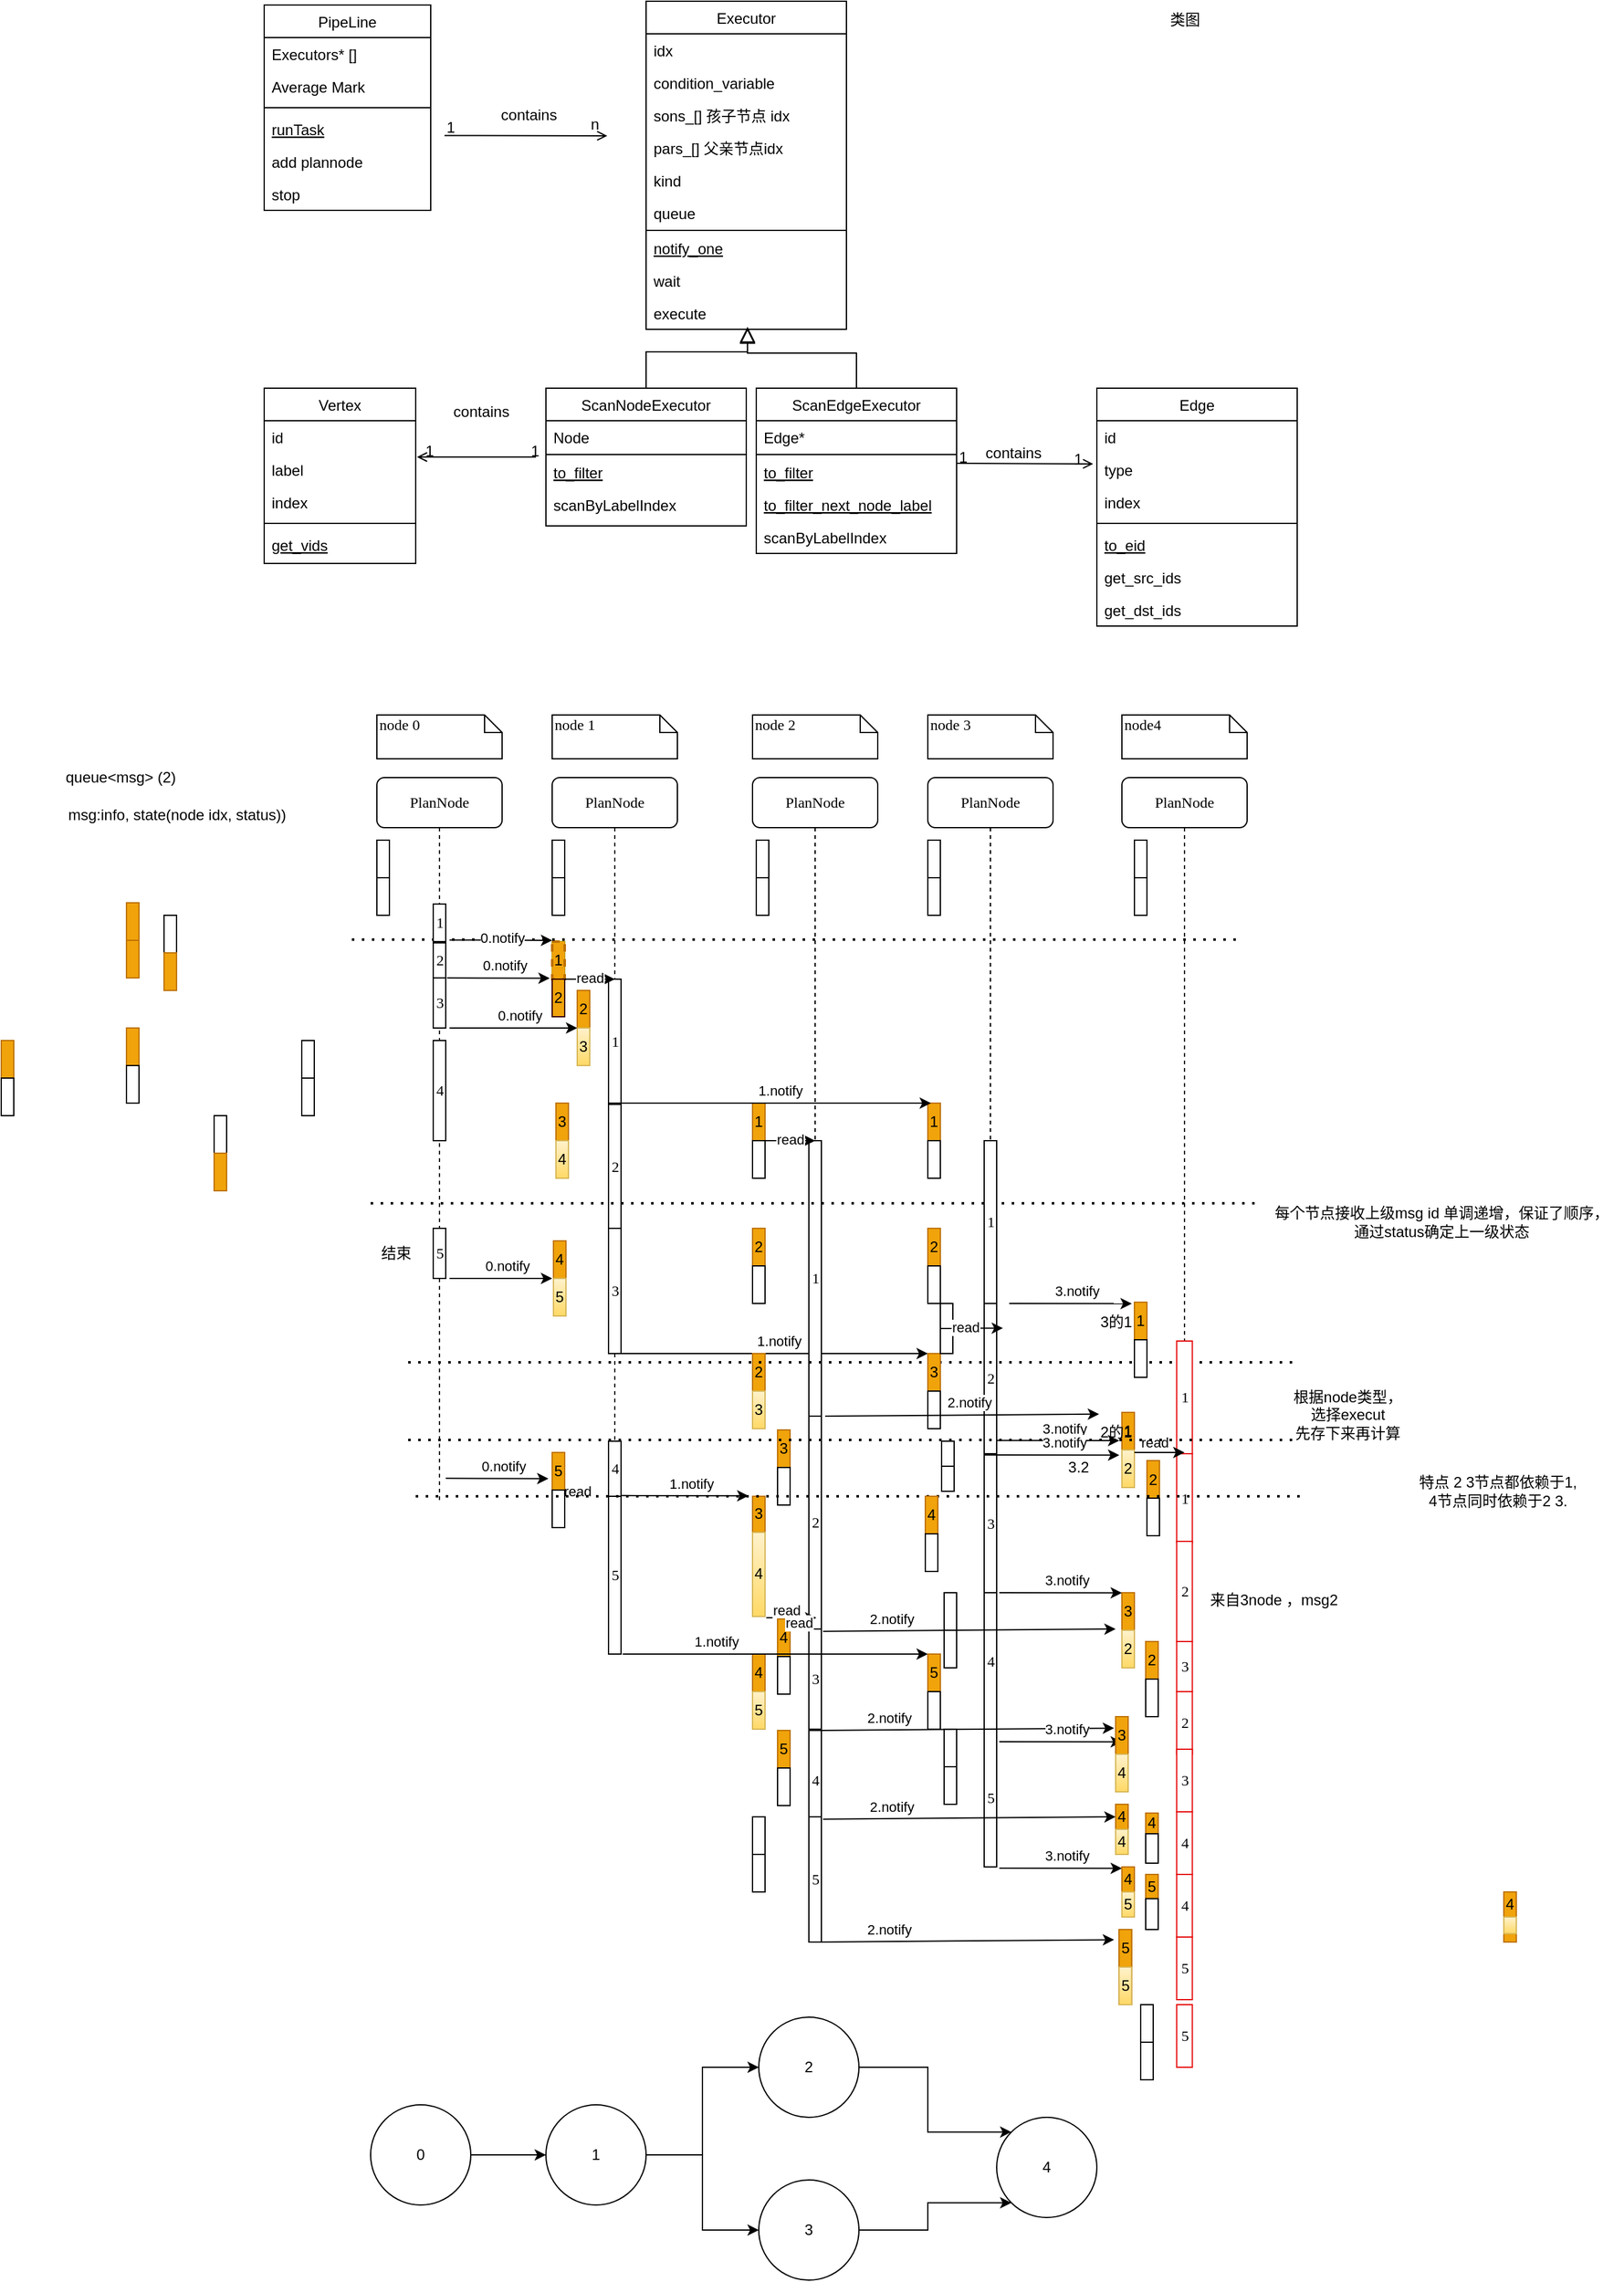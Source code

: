 <mxfile version="20.5.1" type="github">
  <diagram id="C5RBs43oDa-KdzZeNtuy" name="Page-1">
    <mxGraphModel dx="3019" dy="779" grid="1" gridSize="10" guides="1" tooltips="1" connect="1" arrows="1" fold="1" page="1" pageScale="1" pageWidth="827" pageHeight="1169" math="0" shadow="0">
      <root>
        <mxCell id="WIyWlLk6GJQsqaUBKTNV-0" />
        <mxCell id="WIyWlLk6GJQsqaUBKTNV-1" parent="WIyWlLk6GJQsqaUBKTNV-0" />
        <mxCell id="xZTsPzXM96NEqXpf5ZAj-0" value="Executor" style="swimlane;fontStyle=0;align=center;verticalAlign=top;childLayout=stackLayout;horizontal=1;startSize=26;horizontalStack=0;resizeParent=1;resizeLast=0;collapsible=1;marginBottom=0;rounded=0;shadow=0;strokeWidth=1;" vertex="1" parent="WIyWlLk6GJQsqaUBKTNV-1">
          <mxGeometry x="-325" y="10" width="160" height="262" as="geometry">
            <mxRectangle x="130" y="380" width="160" height="26" as="alternateBounds" />
          </mxGeometry>
        </mxCell>
        <mxCell id="xZTsPzXM96NEqXpf5ZAj-1" value="idx" style="text;align=left;verticalAlign=top;spacingLeft=4;spacingRight=4;overflow=hidden;rotatable=0;points=[[0,0.5],[1,0.5]];portConstraint=eastwest;" vertex="1" parent="xZTsPzXM96NEqXpf5ZAj-0">
          <mxGeometry y="26" width="160" height="26" as="geometry" />
        </mxCell>
        <mxCell id="xZTsPzXM96NEqXpf5ZAj-85" value="condition_variable" style="text;align=left;verticalAlign=top;spacingLeft=4;spacingRight=4;overflow=hidden;rotatable=0;points=[[0,0.5],[1,0.5]];portConstraint=eastwest;rounded=0;shadow=0;html=0;" vertex="1" parent="xZTsPzXM96NEqXpf5ZAj-0">
          <mxGeometry y="52" width="160" height="26" as="geometry" />
        </mxCell>
        <mxCell id="xZTsPzXM96NEqXpf5ZAj-90" value="sons_[] 孩子节点 idx" style="text;align=left;verticalAlign=top;spacingLeft=4;spacingRight=4;overflow=hidden;rotatable=0;points=[[0,0.5],[1,0.5]];portConstraint=eastwest;rounded=0;shadow=0;html=0;" vertex="1" parent="xZTsPzXM96NEqXpf5ZAj-0">
          <mxGeometry y="78" width="160" height="26" as="geometry" />
        </mxCell>
        <mxCell id="xZTsPzXM96NEqXpf5ZAj-91" value="pars_[] 父亲节点idx" style="text;align=left;verticalAlign=top;spacingLeft=4;spacingRight=4;overflow=hidden;rotatable=0;points=[[0,0.5],[1,0.5]];portConstraint=eastwest;rounded=0;shadow=0;html=0;" vertex="1" parent="xZTsPzXM96NEqXpf5ZAj-0">
          <mxGeometry y="104" width="160" height="26" as="geometry" />
        </mxCell>
        <mxCell id="xZTsPzXM96NEqXpf5ZAj-2" value="kind" style="text;align=left;verticalAlign=top;spacingLeft=4;spacingRight=4;overflow=hidden;rotatable=0;points=[[0,0.5],[1,0.5]];portConstraint=eastwest;rounded=0;shadow=0;html=0;" vertex="1" parent="xZTsPzXM96NEqXpf5ZAj-0">
          <mxGeometry y="130" width="160" height="26" as="geometry" />
        </mxCell>
        <mxCell id="xZTsPzXM96NEqXpf5ZAj-150" value="queue" style="text;align=left;verticalAlign=top;spacingLeft=4;spacingRight=4;overflow=hidden;rotatable=0;points=[[0,0.5],[1,0.5]];portConstraint=eastwest;rounded=0;shadow=0;html=0;" vertex="1" parent="xZTsPzXM96NEqXpf5ZAj-0">
          <mxGeometry y="156" width="160" height="26" as="geometry" />
        </mxCell>
        <mxCell id="xZTsPzXM96NEqXpf5ZAj-3" value="" style="line;html=1;strokeWidth=1;align=left;verticalAlign=middle;spacingTop=-1;spacingLeft=3;spacingRight=3;rotatable=0;labelPosition=right;points=[];portConstraint=eastwest;" vertex="1" parent="xZTsPzXM96NEqXpf5ZAj-0">
          <mxGeometry y="182" width="160" height="2" as="geometry" />
        </mxCell>
        <mxCell id="xZTsPzXM96NEqXpf5ZAj-4" value="notify_one" style="text;align=left;verticalAlign=top;spacingLeft=4;spacingRight=4;overflow=hidden;rotatable=0;points=[[0,0.5],[1,0.5]];portConstraint=eastwest;fontStyle=4" vertex="1" parent="xZTsPzXM96NEqXpf5ZAj-0">
          <mxGeometry y="184" width="160" height="26" as="geometry" />
        </mxCell>
        <mxCell id="xZTsPzXM96NEqXpf5ZAj-5" value="wait" style="text;align=left;verticalAlign=top;spacingLeft=4;spacingRight=4;overflow=hidden;rotatable=0;points=[[0,0.5],[1,0.5]];portConstraint=eastwest;" vertex="1" parent="xZTsPzXM96NEqXpf5ZAj-0">
          <mxGeometry y="210" width="160" height="26" as="geometry" />
        </mxCell>
        <mxCell id="xZTsPzXM96NEqXpf5ZAj-45" value="execute" style="text;align=left;verticalAlign=top;spacingLeft=4;spacingRight=4;overflow=hidden;rotatable=0;points=[[0,0.5],[1,0.5]];portConstraint=eastwest;" vertex="1" parent="xZTsPzXM96NEqXpf5ZAj-0">
          <mxGeometry y="236" width="160" height="26" as="geometry" />
        </mxCell>
        <mxCell id="xZTsPzXM96NEqXpf5ZAj-6" value="PipeLine" style="swimlane;fontStyle=0;align=center;verticalAlign=top;childLayout=stackLayout;horizontal=1;startSize=26;horizontalStack=0;resizeParent=1;resizeLast=0;collapsible=1;marginBottom=0;rounded=0;shadow=0;strokeWidth=1;" vertex="1" parent="WIyWlLk6GJQsqaUBKTNV-1">
          <mxGeometry x="-630" y="13" width="133" height="164" as="geometry">
            <mxRectangle x="130" y="380" width="160" height="26" as="alternateBounds" />
          </mxGeometry>
        </mxCell>
        <mxCell id="xZTsPzXM96NEqXpf5ZAj-7" value="Executors* []" style="text;align=left;verticalAlign=top;spacingLeft=4;spacingRight=4;overflow=hidden;rotatable=0;points=[[0,0.5],[1,0.5]];portConstraint=eastwest;" vertex="1" parent="xZTsPzXM96NEqXpf5ZAj-6">
          <mxGeometry y="26" width="133" height="26" as="geometry" />
        </mxCell>
        <mxCell id="xZTsPzXM96NEqXpf5ZAj-8" value="Average Mark" style="text;align=left;verticalAlign=top;spacingLeft=4;spacingRight=4;overflow=hidden;rotatable=0;points=[[0,0.5],[1,0.5]];portConstraint=eastwest;rounded=0;shadow=0;html=0;" vertex="1" parent="xZTsPzXM96NEqXpf5ZAj-6">
          <mxGeometry y="52" width="133" height="26" as="geometry" />
        </mxCell>
        <mxCell id="xZTsPzXM96NEqXpf5ZAj-9" value="" style="line;html=1;strokeWidth=1;align=left;verticalAlign=middle;spacingTop=-1;spacingLeft=3;spacingRight=3;rotatable=0;labelPosition=right;points=[];portConstraint=eastwest;" vertex="1" parent="xZTsPzXM96NEqXpf5ZAj-6">
          <mxGeometry y="78" width="133" height="8" as="geometry" />
        </mxCell>
        <mxCell id="xZTsPzXM96NEqXpf5ZAj-10" value="runTask" style="text;align=left;verticalAlign=top;spacingLeft=4;spacingRight=4;overflow=hidden;rotatable=0;points=[[0,0.5],[1,0.5]];portConstraint=eastwest;fontStyle=4" vertex="1" parent="xZTsPzXM96NEqXpf5ZAj-6">
          <mxGeometry y="86" width="133" height="26" as="geometry" />
        </mxCell>
        <mxCell id="xZTsPzXM96NEqXpf5ZAj-48" value="add plannode" style="text;align=left;verticalAlign=top;spacingLeft=4;spacingRight=4;overflow=hidden;rotatable=0;points=[[0,0.5],[1,0.5]];portConstraint=eastwest;" vertex="1" parent="xZTsPzXM96NEqXpf5ZAj-6">
          <mxGeometry y="112" width="133" height="26" as="geometry" />
        </mxCell>
        <mxCell id="xZTsPzXM96NEqXpf5ZAj-11" value="stop" style="text;align=left;verticalAlign=top;spacingLeft=4;spacingRight=4;overflow=hidden;rotatable=0;points=[[0,0.5],[1,0.5]];portConstraint=eastwest;" vertex="1" parent="xZTsPzXM96NEqXpf5ZAj-6">
          <mxGeometry y="138" width="133" height="26" as="geometry" />
        </mxCell>
        <mxCell id="xZTsPzXM96NEqXpf5ZAj-21" value="" style="resizable=0;align=right;verticalAlign=bottom;labelBackgroundColor=none;fontSize=12;" connectable="0" vertex="1" parent="WIyWlLk6GJQsqaUBKTNV-1">
          <mxGeometry x="-245" y="319" as="geometry" />
        </mxCell>
        <mxCell id="xZTsPzXM96NEqXpf5ZAj-26" value="ScanNodeExecutor" style="swimlane;fontStyle=0;align=center;verticalAlign=top;childLayout=stackLayout;horizontal=1;startSize=26;horizontalStack=0;resizeParent=1;resizeLast=0;collapsible=1;marginBottom=0;rounded=0;shadow=0;strokeWidth=1;" vertex="1" parent="WIyWlLk6GJQsqaUBKTNV-1">
          <mxGeometry x="-405" y="319" width="160" height="110" as="geometry">
            <mxRectangle x="130" y="380" width="160" height="26" as="alternateBounds" />
          </mxGeometry>
        </mxCell>
        <mxCell id="xZTsPzXM96NEqXpf5ZAj-28" value="Node" style="text;align=left;verticalAlign=top;spacingLeft=4;spacingRight=4;overflow=hidden;rotatable=0;points=[[0,0.5],[1,0.5]];portConstraint=eastwest;rounded=0;shadow=0;html=0;" vertex="1" parent="xZTsPzXM96NEqXpf5ZAj-26">
          <mxGeometry y="26" width="160" height="26" as="geometry" />
        </mxCell>
        <mxCell id="xZTsPzXM96NEqXpf5ZAj-29" value="" style="line;html=1;strokeWidth=1;align=left;verticalAlign=middle;spacingTop=-1;spacingLeft=3;spacingRight=3;rotatable=0;labelPosition=right;points=[];portConstraint=eastwest;" vertex="1" parent="xZTsPzXM96NEqXpf5ZAj-26">
          <mxGeometry y="52" width="160" height="2" as="geometry" />
        </mxCell>
        <mxCell id="xZTsPzXM96NEqXpf5ZAj-30" value="to_filter" style="text;align=left;verticalAlign=top;spacingLeft=4;spacingRight=4;overflow=hidden;rotatable=0;points=[[0,0.5],[1,0.5]];portConstraint=eastwest;fontStyle=4" vertex="1" parent="xZTsPzXM96NEqXpf5ZAj-26">
          <mxGeometry y="54" width="160" height="26" as="geometry" />
        </mxCell>
        <mxCell id="xZTsPzXM96NEqXpf5ZAj-31" value="scanByLabelIndex" style="text;align=left;verticalAlign=top;spacingLeft=4;spacingRight=4;overflow=hidden;rotatable=0;points=[[0,0.5],[1,0.5]];portConstraint=eastwest;" vertex="1" parent="xZTsPzXM96NEqXpf5ZAj-26">
          <mxGeometry y="80" width="160" height="26" as="geometry" />
        </mxCell>
        <mxCell id="xZTsPzXM96NEqXpf5ZAj-32" value="ScanEdgeExecutor" style="swimlane;fontStyle=0;align=center;verticalAlign=top;childLayout=stackLayout;horizontal=1;startSize=26;horizontalStack=0;resizeParent=1;resizeLast=0;collapsible=1;marginBottom=0;rounded=0;shadow=0;strokeWidth=1;" vertex="1" parent="WIyWlLk6GJQsqaUBKTNV-1">
          <mxGeometry x="-237" y="319" width="160" height="132" as="geometry">
            <mxRectangle x="130" y="380" width="160" height="26" as="alternateBounds" />
          </mxGeometry>
        </mxCell>
        <mxCell id="xZTsPzXM96NEqXpf5ZAj-34" value="Edge*" style="text;align=left;verticalAlign=top;spacingLeft=4;spacingRight=4;overflow=hidden;rotatable=0;points=[[0,0.5],[1,0.5]];portConstraint=eastwest;rounded=0;shadow=0;html=0;" vertex="1" parent="xZTsPzXM96NEqXpf5ZAj-32">
          <mxGeometry y="26" width="160" height="26" as="geometry" />
        </mxCell>
        <mxCell id="xZTsPzXM96NEqXpf5ZAj-35" value="" style="line;html=1;strokeWidth=1;align=left;verticalAlign=middle;spacingTop=-1;spacingLeft=3;spacingRight=3;rotatable=0;labelPosition=right;points=[];portConstraint=eastwest;" vertex="1" parent="xZTsPzXM96NEqXpf5ZAj-32">
          <mxGeometry y="52" width="160" height="2" as="geometry" />
        </mxCell>
        <mxCell id="xZTsPzXM96NEqXpf5ZAj-36" value="to_filter" style="text;align=left;verticalAlign=top;spacingLeft=4;spacingRight=4;overflow=hidden;rotatable=0;points=[[0,0.5],[1,0.5]];portConstraint=eastwest;fontStyle=4" vertex="1" parent="xZTsPzXM96NEqXpf5ZAj-32">
          <mxGeometry y="54" width="160" height="26" as="geometry" />
        </mxCell>
        <mxCell id="xZTsPzXM96NEqXpf5ZAj-151" value="to_filter_next_node_label" style="text;align=left;verticalAlign=top;spacingLeft=4;spacingRight=4;overflow=hidden;rotatable=0;points=[[0,0.5],[1,0.5]];portConstraint=eastwest;fontStyle=4" vertex="1" parent="xZTsPzXM96NEqXpf5ZAj-32">
          <mxGeometry y="80" width="160" height="26" as="geometry" />
        </mxCell>
        <mxCell id="xZTsPzXM96NEqXpf5ZAj-37" value="scanByLabelIndex" style="text;align=left;verticalAlign=top;spacingLeft=4;spacingRight=4;overflow=hidden;rotatable=0;points=[[0,0.5],[1,0.5]];portConstraint=eastwest;" vertex="1" parent="xZTsPzXM96NEqXpf5ZAj-32">
          <mxGeometry y="106" width="160" height="26" as="geometry" />
        </mxCell>
        <mxCell id="xZTsPzXM96NEqXpf5ZAj-47" value="" style="endArrow=block;endSize=10;endFill=0;shadow=0;strokeWidth=1;rounded=0;edgeStyle=elbowEdgeStyle;elbow=vertical;exitX=0.5;exitY=0;exitDx=0;exitDy=0;" edge="1" parent="WIyWlLk6GJQsqaUBKTNV-1" source="xZTsPzXM96NEqXpf5ZAj-26">
          <mxGeometry width="160" relative="1" as="geometry">
            <mxPoint x="-156" y="300" as="sourcePoint" />
            <mxPoint x="-244" y="270" as="targetPoint" />
            <Array as="points">
              <mxPoint x="-280" y="290" />
            </Array>
          </mxGeometry>
        </mxCell>
        <mxCell id="xZTsPzXM96NEqXpf5ZAj-57" value="Vertex" style="swimlane;fontStyle=0;align=center;verticalAlign=top;childLayout=stackLayout;horizontal=1;startSize=26;horizontalStack=0;resizeParent=1;resizeLast=0;collapsible=1;marginBottom=0;rounded=0;shadow=0;strokeWidth=1;" vertex="1" parent="WIyWlLk6GJQsqaUBKTNV-1">
          <mxGeometry x="-630" y="319" width="121" height="140" as="geometry">
            <mxRectangle x="130" y="380" width="160" height="26" as="alternateBounds" />
          </mxGeometry>
        </mxCell>
        <mxCell id="xZTsPzXM96NEqXpf5ZAj-58" value="id" style="text;align=left;verticalAlign=top;spacingLeft=4;spacingRight=4;overflow=hidden;rotatable=0;points=[[0,0.5],[1,0.5]];portConstraint=eastwest;" vertex="1" parent="xZTsPzXM96NEqXpf5ZAj-57">
          <mxGeometry y="26" width="121" height="26" as="geometry" />
        </mxCell>
        <mxCell id="xZTsPzXM96NEqXpf5ZAj-70" value="label" style="text;align=left;verticalAlign=top;spacingLeft=4;spacingRight=4;overflow=hidden;rotatable=0;points=[[0,0.5],[1,0.5]];portConstraint=eastwest;rounded=0;shadow=0;html=0;" vertex="1" parent="xZTsPzXM96NEqXpf5ZAj-57">
          <mxGeometry y="52" width="121" height="26" as="geometry" />
        </mxCell>
        <mxCell id="xZTsPzXM96NEqXpf5ZAj-59" value="index" style="text;align=left;verticalAlign=top;spacingLeft=4;spacingRight=4;overflow=hidden;rotatable=0;points=[[0,0.5],[1,0.5]];portConstraint=eastwest;rounded=0;shadow=0;html=0;" vertex="1" parent="xZTsPzXM96NEqXpf5ZAj-57">
          <mxGeometry y="78" width="121" height="26" as="geometry" />
        </mxCell>
        <mxCell id="xZTsPzXM96NEqXpf5ZAj-60" value="" style="line;html=1;strokeWidth=1;align=left;verticalAlign=middle;spacingTop=-1;spacingLeft=3;spacingRight=3;rotatable=0;labelPosition=right;points=[];portConstraint=eastwest;" vertex="1" parent="xZTsPzXM96NEqXpf5ZAj-57">
          <mxGeometry y="104" width="121" height="8" as="geometry" />
        </mxCell>
        <mxCell id="xZTsPzXM96NEqXpf5ZAj-61" value="get_vids" style="text;align=left;verticalAlign=top;spacingLeft=4;spacingRight=4;overflow=hidden;rotatable=0;points=[[0,0.5],[1,0.5]];portConstraint=eastwest;fontStyle=4" vertex="1" parent="xZTsPzXM96NEqXpf5ZAj-57">
          <mxGeometry y="112" width="121" height="26" as="geometry" />
        </mxCell>
        <mxCell id="xZTsPzXM96NEqXpf5ZAj-63" value="Edge" style="swimlane;fontStyle=0;align=center;verticalAlign=top;childLayout=stackLayout;horizontal=1;startSize=26;horizontalStack=0;resizeParent=1;resizeLast=0;collapsible=1;marginBottom=0;rounded=0;shadow=0;strokeWidth=1;" vertex="1" parent="WIyWlLk6GJQsqaUBKTNV-1">
          <mxGeometry x="35" y="319" width="160" height="190" as="geometry">
            <mxRectangle x="130" y="380" width="160" height="26" as="alternateBounds" />
          </mxGeometry>
        </mxCell>
        <mxCell id="xZTsPzXM96NEqXpf5ZAj-64" value="id" style="text;align=left;verticalAlign=top;spacingLeft=4;spacingRight=4;overflow=hidden;rotatable=0;points=[[0,0.5],[1,0.5]];portConstraint=eastwest;" vertex="1" parent="xZTsPzXM96NEqXpf5ZAj-63">
          <mxGeometry y="26" width="160" height="26" as="geometry" />
        </mxCell>
        <mxCell id="xZTsPzXM96NEqXpf5ZAj-69" value="type" style="text;align=left;verticalAlign=top;spacingLeft=4;spacingRight=4;overflow=hidden;rotatable=0;points=[[0,0.5],[1,0.5]];portConstraint=eastwest;rounded=0;shadow=0;html=0;" vertex="1" parent="xZTsPzXM96NEqXpf5ZAj-63">
          <mxGeometry y="52" width="160" height="26" as="geometry" />
        </mxCell>
        <mxCell id="xZTsPzXM96NEqXpf5ZAj-65" value="index" style="text;align=left;verticalAlign=top;spacingLeft=4;spacingRight=4;overflow=hidden;rotatable=0;points=[[0,0.5],[1,0.5]];portConstraint=eastwest;rounded=0;shadow=0;html=0;" vertex="1" parent="xZTsPzXM96NEqXpf5ZAj-63">
          <mxGeometry y="78" width="160" height="26" as="geometry" />
        </mxCell>
        <mxCell id="xZTsPzXM96NEqXpf5ZAj-66" value="" style="line;html=1;strokeWidth=1;align=left;verticalAlign=middle;spacingTop=-1;spacingLeft=3;spacingRight=3;rotatable=0;labelPosition=right;points=[];portConstraint=eastwest;" vertex="1" parent="xZTsPzXM96NEqXpf5ZAj-63">
          <mxGeometry y="104" width="160" height="8" as="geometry" />
        </mxCell>
        <mxCell id="xZTsPzXM96NEqXpf5ZAj-67" value="to_eid" style="text;align=left;verticalAlign=top;spacingLeft=4;spacingRight=4;overflow=hidden;rotatable=0;points=[[0,0.5],[1,0.5]];portConstraint=eastwest;fontStyle=4" vertex="1" parent="xZTsPzXM96NEqXpf5ZAj-63">
          <mxGeometry y="112" width="160" height="26" as="geometry" />
        </mxCell>
        <mxCell id="xZTsPzXM96NEqXpf5ZAj-68" value="get_src_ids" style="text;align=left;verticalAlign=top;spacingLeft=4;spacingRight=4;overflow=hidden;rotatable=0;points=[[0,0.5],[1,0.5]];portConstraint=eastwest;" vertex="1" parent="xZTsPzXM96NEqXpf5ZAj-63">
          <mxGeometry y="138" width="160" height="26" as="geometry" />
        </mxCell>
        <mxCell id="xZTsPzXM96NEqXpf5ZAj-84" value="get_dst_ids" style="text;align=left;verticalAlign=top;spacingLeft=4;spacingRight=4;overflow=hidden;rotatable=0;points=[[0,0.5],[1,0.5]];portConstraint=eastwest;" vertex="1" parent="xZTsPzXM96NEqXpf5ZAj-63">
          <mxGeometry y="164" width="160" height="26" as="geometry" />
        </mxCell>
        <mxCell id="xZTsPzXM96NEqXpf5ZAj-71" value="" style="endArrow=open;shadow=0;strokeWidth=1;rounded=0;endFill=1;edgeStyle=elbowEdgeStyle;elbow=vertical;exitX=-0.012;exitY=0.038;exitDx=0;exitDy=0;exitPerimeter=0;" edge="1" parent="WIyWlLk6GJQsqaUBKTNV-1">
          <mxGeometry x="0.5" y="41" relative="1" as="geometry">
            <mxPoint x="-412.92" y="373.988" as="sourcePoint" />
            <mxPoint x="-508" y="374" as="targetPoint" />
            <mxPoint x="-40" y="32" as="offset" />
          </mxGeometry>
        </mxCell>
        <mxCell id="xZTsPzXM96NEqXpf5ZAj-72" value="1" style="resizable=0;align=left;verticalAlign=bottom;labelBackgroundColor=none;fontSize=12;" connectable="0" vertex="1" parent="xZTsPzXM96NEqXpf5ZAj-71">
          <mxGeometry x="-1" relative="1" as="geometry">
            <mxPoint x="-6" y="4" as="offset" />
          </mxGeometry>
        </mxCell>
        <mxCell id="xZTsPzXM96NEqXpf5ZAj-73" value="1" style="resizable=0;align=right;verticalAlign=bottom;labelBackgroundColor=none;fontSize=12;" connectable="0" vertex="1" parent="xZTsPzXM96NEqXpf5ZAj-71">
          <mxGeometry x="1" relative="1" as="geometry">
            <mxPoint x="15" y="4" as="offset" />
          </mxGeometry>
        </mxCell>
        <mxCell id="xZTsPzXM96NEqXpf5ZAj-76" value="contains" style="text;html=1;resizable=0;points=[];;align=center;verticalAlign=middle;labelBackgroundColor=none;rounded=0;shadow=0;strokeWidth=1;fontSize=12;" vertex="1" connectable="0" parent="WIyWlLk6GJQsqaUBKTNV-1">
          <mxGeometry x="-448" y="267" as="geometry">
            <mxPoint x="-9" y="71" as="offset" />
          </mxGeometry>
        </mxCell>
        <mxCell id="xZTsPzXM96NEqXpf5ZAj-80" value="" style="endArrow=open;shadow=0;strokeWidth=1;rounded=0;endFill=1;edgeStyle=elbowEdgeStyle;elbow=vertical;entryX=-0.006;entryY=0.115;entryDx=0;entryDy=0;entryPerimeter=0;" edge="1" parent="WIyWlLk6GJQsqaUBKTNV-1">
          <mxGeometry x="0.5" y="41" relative="1" as="geometry">
            <mxPoint x="-77" y="379" as="sourcePoint" />
            <mxPoint x="32.04" y="380.49" as="targetPoint" />
            <mxPoint x="-40" y="32" as="offset" />
          </mxGeometry>
        </mxCell>
        <mxCell id="xZTsPzXM96NEqXpf5ZAj-81" value="1" style="resizable=0;align=left;verticalAlign=bottom;labelBackgroundColor=none;fontSize=12;" connectable="0" vertex="1" parent="xZTsPzXM96NEqXpf5ZAj-80">
          <mxGeometry x="-1" relative="1" as="geometry">
            <mxPoint y="4" as="offset" />
          </mxGeometry>
        </mxCell>
        <mxCell id="xZTsPzXM96NEqXpf5ZAj-82" value="1" style="resizable=0;align=right;verticalAlign=bottom;labelBackgroundColor=none;fontSize=12;" connectable="0" vertex="1" parent="xZTsPzXM96NEqXpf5ZAj-80">
          <mxGeometry x="1" relative="1" as="geometry">
            <mxPoint x="-7" y="4" as="offset" />
          </mxGeometry>
        </mxCell>
        <mxCell id="xZTsPzXM96NEqXpf5ZAj-83" value="contains" style="text;html=1;resizable=0;points=[];;align=center;verticalAlign=middle;labelBackgroundColor=none;rounded=0;shadow=0;strokeWidth=1;fontSize=12;" vertex="1" connectable="0" parent="xZTsPzXM96NEqXpf5ZAj-80">
          <mxGeometry x="0.5" y="49" relative="1" as="geometry">
            <mxPoint x="-38" y="40" as="offset" />
          </mxGeometry>
        </mxCell>
        <mxCell id="xZTsPzXM96NEqXpf5ZAj-86" value="" style="endArrow=open;shadow=0;strokeWidth=1;rounded=0;endFill=1;edgeStyle=elbowEdgeStyle;elbow=vertical;" edge="1" parent="WIyWlLk6GJQsqaUBKTNV-1">
          <mxGeometry x="0.5" y="41" relative="1" as="geometry">
            <mxPoint x="-486" y="117.26" as="sourcePoint" />
            <mxPoint x="-356" y="118" as="targetPoint" />
            <mxPoint x="-40" y="32" as="offset" />
          </mxGeometry>
        </mxCell>
        <mxCell id="xZTsPzXM96NEqXpf5ZAj-87" value="1" style="resizable=0;align=left;verticalAlign=bottom;labelBackgroundColor=none;fontSize=12;" connectable="0" vertex="1" parent="xZTsPzXM96NEqXpf5ZAj-86">
          <mxGeometry x="-1" relative="1" as="geometry">
            <mxPoint y="2" as="offset" />
          </mxGeometry>
        </mxCell>
        <mxCell id="xZTsPzXM96NEqXpf5ZAj-88" value="n" style="resizable=0;align=right;verticalAlign=bottom;labelBackgroundColor=none;fontSize=12;" connectable="0" vertex="1" parent="xZTsPzXM96NEqXpf5ZAj-86">
          <mxGeometry x="1" relative="1" as="geometry">
            <mxPoint x="-5" y="-1" as="offset" />
          </mxGeometry>
        </mxCell>
        <mxCell id="xZTsPzXM96NEqXpf5ZAj-89" value="contains" style="text;html=1;resizable=0;points=[];;align=center;verticalAlign=middle;labelBackgroundColor=none;rounded=0;shadow=0;strokeWidth=1;fontSize=12;" vertex="1" connectable="0" parent="xZTsPzXM96NEqXpf5ZAj-86">
          <mxGeometry x="0.5" y="49" relative="1" as="geometry">
            <mxPoint x="-31" y="32" as="offset" />
          </mxGeometry>
        </mxCell>
        <mxCell id="xZTsPzXM96NEqXpf5ZAj-92" value="PlanNode" style="shape=umlLifeline;perimeter=lifelinePerimeter;whiteSpace=wrap;html=1;container=1;collapsible=0;recursiveResize=0;outlineConnect=0;rounded=1;shadow=0;comic=0;labelBackgroundColor=none;strokeWidth=1;fontFamily=Verdana;fontSize=12;align=center;" vertex="1" parent="WIyWlLk6GJQsqaUBKTNV-1">
          <mxGeometry x="-400" y="630" width="100" height="700" as="geometry" />
        </mxCell>
        <mxCell id="xZTsPzXM96NEqXpf5ZAj-93" value="1" style="html=1;points=[];perimeter=orthogonalPerimeter;rounded=0;shadow=0;comic=0;labelBackgroundColor=none;strokeWidth=1;fontFamily=Verdana;fontSize=12;align=center;" vertex="1" parent="xZTsPzXM96NEqXpf5ZAj-92">
          <mxGeometry x="45" y="161" width="10" height="99" as="geometry" />
        </mxCell>
        <mxCell id="xZTsPzXM96NEqXpf5ZAj-94" value="2" style="html=1;points=[];perimeter=orthogonalPerimeter;rounded=0;shadow=0;comic=0;labelBackgroundColor=none;strokeWidth=1;fontFamily=Verdana;fontSize=12;align=center;" vertex="1" parent="xZTsPzXM96NEqXpf5ZAj-92">
          <mxGeometry x="45" y="261" width="10" height="99" as="geometry" />
        </mxCell>
        <mxCell id="xZTsPzXM96NEqXpf5ZAj-97" value="3" style="html=1;points=[];perimeter=orthogonalPerimeter;rounded=0;shadow=0;comic=0;labelBackgroundColor=none;strokeWidth=1;fontFamily=Verdana;fontSize=12;align=center;" vertex="1" parent="xZTsPzXM96NEqXpf5ZAj-92">
          <mxGeometry x="45" y="360" width="10" height="100" as="geometry" />
        </mxCell>
        <mxCell id="xZTsPzXM96NEqXpf5ZAj-98" value="4" style="html=1;points=[];perimeter=orthogonalPerimeter;rounded=0;shadow=0;comic=0;labelBackgroundColor=none;strokeWidth=1;fontFamily=Verdana;fontSize=12;align=center;" vertex="1" parent="xZTsPzXM96NEqXpf5ZAj-92">
          <mxGeometry x="45" y="530" width="10" height="44" as="geometry" />
        </mxCell>
        <mxCell id="xZTsPzXM96NEqXpf5ZAj-183" value="" style="group;fillColor=#e3c800;fontColor=#000000;strokeColor=#B09500;" vertex="1" connectable="0" parent="xZTsPzXM96NEqXpf5ZAj-92">
          <mxGeometry y="131" width="10" height="60" as="geometry" />
        </mxCell>
        <mxCell id="xZTsPzXM96NEqXpf5ZAj-184" value="1" style="rounded=0;whiteSpace=wrap;html=1;fillColor=#f0a30a;fontColor=#000000;strokeColor=#BD7000;dashed=1;strokeWidth=2;" vertex="1" parent="xZTsPzXM96NEqXpf5ZAj-183">
          <mxGeometry width="10" height="30" as="geometry" />
        </mxCell>
        <mxCell id="xZTsPzXM96NEqXpf5ZAj-185" value="2" style="rounded=0;whiteSpace=wrap;html=1;fillColor=#f0a30a;fontColor=#000000;strokeColor=#330000;fillStyle=solid;" vertex="1" parent="xZTsPzXM96NEqXpf5ZAj-183">
          <mxGeometry y="30" width="10" height="30" as="geometry" />
        </mxCell>
        <mxCell id="xZTsPzXM96NEqXpf5ZAj-194" value="" style="group;fillColor=#0A0A0A;" vertex="1" connectable="0" parent="xZTsPzXM96NEqXpf5ZAj-92">
          <mxGeometry y="50" width="10" height="60" as="geometry" />
        </mxCell>
        <mxCell id="xZTsPzXM96NEqXpf5ZAj-195" value="" style="rounded=0;whiteSpace=wrap;html=1;" vertex="1" parent="xZTsPzXM96NEqXpf5ZAj-194">
          <mxGeometry width="10" height="30" as="geometry" />
        </mxCell>
        <mxCell id="xZTsPzXM96NEqXpf5ZAj-196" value="" style="rounded=0;whiteSpace=wrap;html=1;" vertex="1" parent="xZTsPzXM96NEqXpf5ZAj-194">
          <mxGeometry y="30" width="10" height="30" as="geometry" />
        </mxCell>
        <mxCell id="xZTsPzXM96NEqXpf5ZAj-210" value="" style="endArrow=none;dashed=1;html=1;dashPattern=1 3;strokeWidth=2;rounded=0;" edge="1" parent="xZTsPzXM96NEqXpf5ZAj-92">
          <mxGeometry width="50" height="50" relative="1" as="geometry">
            <mxPoint x="-160" y="129.41" as="sourcePoint" />
            <mxPoint x="550" y="129.41" as="targetPoint" />
          </mxGeometry>
        </mxCell>
        <mxCell id="xZTsPzXM96NEqXpf5ZAj-211" value="" style="endArrow=classic;html=1;rounded=0;exitX=0.8;exitY=0.975;exitDx=0;exitDy=0;exitPerimeter=0;" edge="1" parent="xZTsPzXM96NEqXpf5ZAj-92">
          <mxGeometry width="50" height="50" relative="1" as="geometry">
            <mxPoint x="10" y="161.0" as="sourcePoint" />
            <mxPoint x="50" y="161" as="targetPoint" />
          </mxGeometry>
        </mxCell>
        <mxCell id="xZTsPzXM96NEqXpf5ZAj-212" value="read" style="edgeLabel;html=1;align=center;verticalAlign=middle;resizable=0;points=[];" vertex="1" connectable="0" parent="xZTsPzXM96NEqXpf5ZAj-211">
          <mxGeometry x="0.011" y="-2" relative="1" as="geometry">
            <mxPoint y="-3" as="offset" />
          </mxGeometry>
        </mxCell>
        <mxCell id="xZTsPzXM96NEqXpf5ZAj-219" value="" style="group;fillColor=#f0a30a;fontColor=#000000;strokeColor=#BD7000;" vertex="1" connectable="0" parent="xZTsPzXM96NEqXpf5ZAj-92">
          <mxGeometry x="20" y="170" width="10" height="60" as="geometry" />
        </mxCell>
        <mxCell id="xZTsPzXM96NEqXpf5ZAj-220" value="2" style="rounded=0;whiteSpace=wrap;html=1;fillColor=#f0a30a;fontColor=#000000;strokeColor=#BD7000;" vertex="1" parent="xZTsPzXM96NEqXpf5ZAj-219">
          <mxGeometry width="10" height="30" as="geometry" />
        </mxCell>
        <mxCell id="xZTsPzXM96NEqXpf5ZAj-221" value="3" style="rounded=0;whiteSpace=wrap;html=1;fillColor=#fff2cc;gradientColor=#ffd966;strokeColor=#d6b656;" vertex="1" parent="xZTsPzXM96NEqXpf5ZAj-219">
          <mxGeometry y="30" width="10" height="30" as="geometry" />
        </mxCell>
        <mxCell id="xZTsPzXM96NEqXpf5ZAj-224" value="" style="group;fillColor=#f0a30a;fontColor=#000000;strokeColor=#BD7000;" vertex="1" connectable="0" parent="xZTsPzXM96NEqXpf5ZAj-92">
          <mxGeometry x="3" y="260" width="10" height="60" as="geometry" />
        </mxCell>
        <mxCell id="xZTsPzXM96NEqXpf5ZAj-225" value="3" style="rounded=0;whiteSpace=wrap;html=1;fillColor=#f0a30a;fontColor=#000000;strokeColor=#BD7000;" vertex="1" parent="xZTsPzXM96NEqXpf5ZAj-224">
          <mxGeometry width="10" height="30" as="geometry" />
        </mxCell>
        <mxCell id="xZTsPzXM96NEqXpf5ZAj-226" value="4" style="rounded=0;whiteSpace=wrap;html=1;fillColor=#fff2cc;gradientColor=#ffd966;strokeColor=#d6b656;" vertex="1" parent="xZTsPzXM96NEqXpf5ZAj-224">
          <mxGeometry y="30" width="10" height="30" as="geometry" />
        </mxCell>
        <mxCell id="xZTsPzXM96NEqXpf5ZAj-262" value="" style="endArrow=classic;html=1;rounded=0;exitX=0.8;exitY=0.975;exitDx=0;exitDy=0;exitPerimeter=0;entryX=0;entryY=0;entryDx=0;entryDy=0;" edge="1" parent="xZTsPzXM96NEqXpf5ZAj-92" target="xZTsPzXM96NEqXpf5ZAj-279">
          <mxGeometry width="50" height="50" relative="1" as="geometry">
            <mxPoint x="50" y="460.0" as="sourcePoint" />
            <mxPoint x="160.0" y="460.0" as="targetPoint" />
          </mxGeometry>
        </mxCell>
        <mxCell id="xZTsPzXM96NEqXpf5ZAj-263" value="1.notify" style="edgeLabel;html=1;align=center;verticalAlign=middle;resizable=0;points=[];" vertex="1" connectable="0" parent="xZTsPzXM96NEqXpf5ZAj-262">
          <mxGeometry x="0.011" y="-2" relative="1" as="geometry">
            <mxPoint x="4" y="-12" as="offset" />
          </mxGeometry>
        </mxCell>
        <mxCell id="xZTsPzXM96NEqXpf5ZAj-264" value="" style="group;fillColor=#f0a30a;fontColor=#000000;strokeColor=#BD7000;" vertex="1" connectable="0" parent="xZTsPzXM96NEqXpf5ZAj-92">
          <mxGeometry x="1" y="370" width="10" height="60" as="geometry" />
        </mxCell>
        <mxCell id="xZTsPzXM96NEqXpf5ZAj-265" value="4" style="rounded=0;whiteSpace=wrap;html=1;fillColor=#f0a30a;fontColor=#000000;strokeColor=#BD7000;" vertex="1" parent="xZTsPzXM96NEqXpf5ZAj-264">
          <mxGeometry width="10" height="30" as="geometry" />
        </mxCell>
        <mxCell id="xZTsPzXM96NEqXpf5ZAj-266" value="5" style="rounded=0;whiteSpace=wrap;html=1;fillColor=#fff2cc;gradientColor=#ffd966;strokeColor=#d6b656;" vertex="1" parent="xZTsPzXM96NEqXpf5ZAj-264">
          <mxGeometry y="30" width="10" height="30" as="geometry" />
        </mxCell>
        <mxCell id="xZTsPzXM96NEqXpf5ZAj-392" value="5" style="html=1;points=[];perimeter=orthogonalPerimeter;rounded=0;shadow=0;comic=0;labelBackgroundColor=none;strokeWidth=1;fontFamily=Verdana;fontSize=12;align=center;" vertex="1" parent="xZTsPzXM96NEqXpf5ZAj-92">
          <mxGeometry x="45" y="574" width="10" height="126" as="geometry" />
        </mxCell>
        <mxCell id="xZTsPzXM96NEqXpf5ZAj-436" value="read" style="edgeLabel;html=1;align=center;verticalAlign=middle;resizable=0;points=[];" vertex="1" connectable="0" parent="xZTsPzXM96NEqXpf5ZAj-92">
          <mxGeometry x="20.0" y="570" as="geometry" />
        </mxCell>
        <mxCell id="xZTsPzXM96NEqXpf5ZAj-437" value="" style="group;fillColor=#f0a30a;fontColor=#000000;strokeColor=#BD7000;" vertex="1" connectable="0" parent="xZTsPzXM96NEqXpf5ZAj-92">
          <mxGeometry y="539" width="10" height="60" as="geometry" />
        </mxCell>
        <mxCell id="xZTsPzXM96NEqXpf5ZAj-438" value="5" style="rounded=0;whiteSpace=wrap;html=1;fillColor=#f0a30a;fontColor=#000000;strokeColor=#BD7000;" vertex="1" parent="xZTsPzXM96NEqXpf5ZAj-437">
          <mxGeometry width="10" height="30" as="geometry" />
        </mxCell>
        <mxCell id="xZTsPzXM96NEqXpf5ZAj-439" value="" style="rounded=0;whiteSpace=wrap;html=1;" vertex="1" parent="xZTsPzXM96NEqXpf5ZAj-437">
          <mxGeometry y="30" width="10" height="30" as="geometry" />
        </mxCell>
        <mxCell id="xZTsPzXM96NEqXpf5ZAj-99" value="PlanNode" style="shape=umlLifeline;perimeter=lifelinePerimeter;whiteSpace=wrap;html=1;container=1;collapsible=0;recursiveResize=0;outlineConnect=0;rounded=1;shadow=0;comic=0;labelBackgroundColor=none;strokeWidth=1;fontFamily=Verdana;fontSize=12;align=center;" vertex="1" parent="WIyWlLk6GJQsqaUBKTNV-1">
          <mxGeometry x="-240" y="630" width="100" height="680" as="geometry" />
        </mxCell>
        <mxCell id="xZTsPzXM96NEqXpf5ZAj-101" value="1" style="html=1;points=[];perimeter=orthogonalPerimeter;rounded=0;shadow=0;comic=0;labelBackgroundColor=none;strokeWidth=1;fontFamily=Verdana;fontSize=12;align=center;" vertex="1" parent="xZTsPzXM96NEqXpf5ZAj-99">
          <mxGeometry x="45" y="290" width="10" height="220" as="geometry" />
        </mxCell>
        <mxCell id="xZTsPzXM96NEqXpf5ZAj-197" value="" style="group;fillColor=#0A0A0A;" vertex="1" connectable="0" parent="xZTsPzXM96NEqXpf5ZAj-99">
          <mxGeometry x="3" y="50" width="10" height="60" as="geometry" />
        </mxCell>
        <mxCell id="xZTsPzXM96NEqXpf5ZAj-198" value="" style="rounded=0;whiteSpace=wrap;html=1;" vertex="1" parent="xZTsPzXM96NEqXpf5ZAj-197">
          <mxGeometry width="10" height="30" as="geometry" />
        </mxCell>
        <mxCell id="xZTsPzXM96NEqXpf5ZAj-199" value="" style="rounded=0;whiteSpace=wrap;html=1;" vertex="1" parent="xZTsPzXM96NEqXpf5ZAj-197">
          <mxGeometry y="30" width="10" height="30" as="geometry" />
        </mxCell>
        <mxCell id="xZTsPzXM96NEqXpf5ZAj-235" value="" style="group;fillColor=#f0a30a;fontColor=#000000;strokeColor=#BD7000;" vertex="1" connectable="0" parent="xZTsPzXM96NEqXpf5ZAj-99">
          <mxGeometry y="260" width="10" height="60" as="geometry" />
        </mxCell>
        <mxCell id="xZTsPzXM96NEqXpf5ZAj-236" value="1" style="rounded=0;whiteSpace=wrap;html=1;fillColor=#f0a30a;fontColor=#000000;strokeColor=#BD7000;" vertex="1" parent="xZTsPzXM96NEqXpf5ZAj-235">
          <mxGeometry width="10" height="30" as="geometry" />
        </mxCell>
        <mxCell id="xZTsPzXM96NEqXpf5ZAj-237" value="" style="rounded=0;whiteSpace=wrap;html=1;" vertex="1" parent="xZTsPzXM96NEqXpf5ZAj-235">
          <mxGeometry y="30" width="10" height="30" as="geometry" />
        </mxCell>
        <mxCell id="xZTsPzXM96NEqXpf5ZAj-240" value="" style="group;fillColor=#f0a30a;fontColor=#000000;strokeColor=#BD7000;" vertex="1" connectable="0" parent="xZTsPzXM96NEqXpf5ZAj-99">
          <mxGeometry y="360" width="10" height="60" as="geometry" />
        </mxCell>
        <mxCell id="xZTsPzXM96NEqXpf5ZAj-241" value="2" style="rounded=0;whiteSpace=wrap;html=1;fillColor=#f0a30a;fontColor=#000000;strokeColor=#BD7000;" vertex="1" parent="xZTsPzXM96NEqXpf5ZAj-240">
          <mxGeometry width="10" height="30" as="geometry" />
        </mxCell>
        <mxCell id="xZTsPzXM96NEqXpf5ZAj-242" value="" style="rounded=0;whiteSpace=wrap;html=1;" vertex="1" parent="xZTsPzXM96NEqXpf5ZAj-240">
          <mxGeometry y="30" width="10" height="30" as="geometry" />
        </mxCell>
        <mxCell id="xZTsPzXM96NEqXpf5ZAj-245" value="" style="endArrow=classic;html=1;rounded=0;exitX=0.8;exitY=0.975;exitDx=0;exitDy=0;exitPerimeter=0;" edge="1" parent="xZTsPzXM96NEqXpf5ZAj-99">
          <mxGeometry width="50" height="50" relative="1" as="geometry">
            <mxPoint x="10" y="290.0" as="sourcePoint" />
            <mxPoint x="50" y="290" as="targetPoint" />
          </mxGeometry>
        </mxCell>
        <mxCell id="xZTsPzXM96NEqXpf5ZAj-246" value="read" style="edgeLabel;html=1;align=center;verticalAlign=middle;resizable=0;points=[];" vertex="1" connectable="0" parent="xZTsPzXM96NEqXpf5ZAj-245">
          <mxGeometry x="0.011" y="-2" relative="1" as="geometry">
            <mxPoint y="-3" as="offset" />
          </mxGeometry>
        </mxCell>
        <mxCell id="xZTsPzXM96NEqXpf5ZAj-257" value="" style="endArrow=none;dashed=1;html=1;dashPattern=1 3;strokeWidth=2;rounded=0;" edge="1" parent="xZTsPzXM96NEqXpf5ZAj-99">
          <mxGeometry width="50" height="50" relative="1" as="geometry">
            <mxPoint x="-305" y="340.0" as="sourcePoint" />
            <mxPoint x="405.0" y="340.0" as="targetPoint" />
          </mxGeometry>
        </mxCell>
        <mxCell id="xZTsPzXM96NEqXpf5ZAj-259" value="" style="group;fillColor=#f0a30a;fontColor=#000000;strokeColor=#BD7000;" vertex="1" connectable="0" parent="xZTsPzXM96NEqXpf5ZAj-99">
          <mxGeometry y="460" width="10" height="60" as="geometry" />
        </mxCell>
        <mxCell id="xZTsPzXM96NEqXpf5ZAj-260" value="2" style="rounded=0;whiteSpace=wrap;html=1;fillColor=#f0a30a;fontColor=#000000;strokeColor=#BD7000;" vertex="1" parent="xZTsPzXM96NEqXpf5ZAj-259">
          <mxGeometry width="10" height="30" as="geometry" />
        </mxCell>
        <mxCell id="xZTsPzXM96NEqXpf5ZAj-261" value="3" style="rounded=0;whiteSpace=wrap;html=1;fillColor=#fff2cc;gradientColor=#ffd966;strokeColor=#d6b656;" vertex="1" parent="xZTsPzXM96NEqXpf5ZAj-259">
          <mxGeometry y="30" width="10" height="30" as="geometry" />
        </mxCell>
        <mxCell id="xZTsPzXM96NEqXpf5ZAj-269" value="2" style="html=1;points=[];perimeter=orthogonalPerimeter;rounded=0;shadow=0;comic=0;labelBackgroundColor=none;strokeWidth=1;fontFamily=Verdana;fontSize=12;align=center;" vertex="1" parent="xZTsPzXM96NEqXpf5ZAj-99">
          <mxGeometry x="45" y="510" width="10" height="170" as="geometry" />
        </mxCell>
        <mxCell id="xZTsPzXM96NEqXpf5ZAj-321" value="" style="group;fillColor=#f0a30a;fontColor=#000000;strokeColor=#BD7000;" vertex="1" connectable="0" parent="xZTsPzXM96NEqXpf5ZAj-99">
          <mxGeometry x="20" y="521" width="10" height="60" as="geometry" />
        </mxCell>
        <mxCell id="xZTsPzXM96NEqXpf5ZAj-322" value="3" style="rounded=0;whiteSpace=wrap;html=1;fillColor=#f0a30a;fontColor=#000000;strokeColor=#BD7000;" vertex="1" parent="xZTsPzXM96NEqXpf5ZAj-321">
          <mxGeometry width="10" height="30" as="geometry" />
        </mxCell>
        <mxCell id="xZTsPzXM96NEqXpf5ZAj-323" value="" style="rounded=0;whiteSpace=wrap;html=1;" vertex="1" parent="xZTsPzXM96NEqXpf5ZAj-321">
          <mxGeometry y="30" width="10" height="30" as="geometry" />
        </mxCell>
        <mxCell id="xZTsPzXM96NEqXpf5ZAj-106" value="PlanNode" style="shape=umlLifeline;perimeter=lifelinePerimeter;whiteSpace=wrap;html=1;container=1;collapsible=0;recursiveResize=0;outlineConnect=0;rounded=1;shadow=0;comic=0;labelBackgroundColor=none;strokeWidth=1;fontFamily=Verdana;fontSize=12;align=center;" vertex="1" parent="WIyWlLk6GJQsqaUBKTNV-1">
          <mxGeometry x="-100" y="630" width="100" height="590" as="geometry" />
        </mxCell>
        <mxCell id="xZTsPzXM96NEqXpf5ZAj-107" value="1" style="html=1;points=[];perimeter=orthogonalPerimeter;rounded=0;shadow=0;comic=0;labelBackgroundColor=none;strokeWidth=1;fontFamily=Verdana;fontSize=12;align=center;" vertex="1" parent="xZTsPzXM96NEqXpf5ZAj-106">
          <mxGeometry x="45" y="290" width="10" height="130" as="geometry" />
        </mxCell>
        <mxCell id="xZTsPzXM96NEqXpf5ZAj-204" value="" style="group;fillColor=#0A0A0A;" vertex="1" connectable="0" parent="xZTsPzXM96NEqXpf5ZAj-106">
          <mxGeometry y="50" width="10" height="60" as="geometry" />
        </mxCell>
        <mxCell id="xZTsPzXM96NEqXpf5ZAj-205" value="" style="rounded=0;whiteSpace=wrap;html=1;" vertex="1" parent="xZTsPzXM96NEqXpf5ZAj-204">
          <mxGeometry width="10" height="30" as="geometry" />
        </mxCell>
        <mxCell id="xZTsPzXM96NEqXpf5ZAj-206" value="" style="rounded=0;whiteSpace=wrap;html=1;" vertex="1" parent="xZTsPzXM96NEqXpf5ZAj-204">
          <mxGeometry y="30" width="10" height="30" as="geometry" />
        </mxCell>
        <mxCell id="xZTsPzXM96NEqXpf5ZAj-267" value="2" style="html=1;points=[];perimeter=orthogonalPerimeter;rounded=0;shadow=0;comic=0;labelBackgroundColor=none;strokeWidth=1;fontFamily=Verdana;fontSize=12;align=center;" vertex="1" parent="xZTsPzXM96NEqXpf5ZAj-106">
          <mxGeometry x="45" y="420" width="10" height="120" as="geometry" />
        </mxCell>
        <mxCell id="xZTsPzXM96NEqXpf5ZAj-270" value="" style="group;fillColor=#f0a30a;fontColor=#000000;strokeColor=#BD7000;" vertex="1" connectable="0" parent="xZTsPzXM96NEqXpf5ZAj-106">
          <mxGeometry y="260" width="10" height="60" as="geometry" />
        </mxCell>
        <mxCell id="xZTsPzXM96NEqXpf5ZAj-271" value="1" style="rounded=0;whiteSpace=wrap;html=1;fillColor=#f0a30a;fontColor=#000000;strokeColor=#BD7000;" vertex="1" parent="xZTsPzXM96NEqXpf5ZAj-270">
          <mxGeometry width="10" height="30" as="geometry" />
        </mxCell>
        <mxCell id="xZTsPzXM96NEqXpf5ZAj-272" value="" style="rounded=0;whiteSpace=wrap;html=1;" vertex="1" parent="xZTsPzXM96NEqXpf5ZAj-270">
          <mxGeometry y="30" width="10" height="30" as="geometry" />
        </mxCell>
        <mxCell id="xZTsPzXM96NEqXpf5ZAj-273" value="" style="group;fillColor=#f0a30a;fontColor=#000000;strokeColor=#BD7000;" vertex="1" connectable="0" parent="xZTsPzXM96NEqXpf5ZAj-106">
          <mxGeometry y="360" width="10" height="60" as="geometry" />
        </mxCell>
        <mxCell id="xZTsPzXM96NEqXpf5ZAj-274" value="2" style="rounded=0;whiteSpace=wrap;html=1;fillColor=#f0a30a;fontColor=#000000;strokeColor=#BD7000;" vertex="1" parent="xZTsPzXM96NEqXpf5ZAj-273">
          <mxGeometry width="10" height="30" as="geometry" />
        </mxCell>
        <mxCell id="xZTsPzXM96NEqXpf5ZAj-275" value="" style="rounded=0;whiteSpace=wrap;html=1;" vertex="1" parent="xZTsPzXM96NEqXpf5ZAj-273">
          <mxGeometry y="30" width="10" height="30" as="geometry" />
        </mxCell>
        <mxCell id="xZTsPzXM96NEqXpf5ZAj-277" value="" style="endArrow=none;dashed=1;html=1;dashPattern=1 3;strokeWidth=2;rounded=0;" edge="1" parent="xZTsPzXM96NEqXpf5ZAj-106">
          <mxGeometry width="50" height="50" relative="1" as="geometry">
            <mxPoint x="-415" y="467" as="sourcePoint" />
            <mxPoint x="295.0" y="467" as="targetPoint" />
          </mxGeometry>
        </mxCell>
        <mxCell id="xZTsPzXM96NEqXpf5ZAj-278" value="" style="group;fillColor=#f0a30a;fontColor=#000000;strokeColor=#BD7000;" vertex="1" connectable="0" parent="xZTsPzXM96NEqXpf5ZAj-106">
          <mxGeometry y="460" width="10" height="60" as="geometry" />
        </mxCell>
        <mxCell id="xZTsPzXM96NEqXpf5ZAj-279" value="3" style="rounded=0;whiteSpace=wrap;html=1;fillColor=#f0a30a;fontColor=#000000;strokeColor=#BD7000;" vertex="1" parent="xZTsPzXM96NEqXpf5ZAj-278">
          <mxGeometry width="10" height="30" as="geometry" />
        </mxCell>
        <mxCell id="xZTsPzXM96NEqXpf5ZAj-280" value="" style="rounded=0;whiteSpace=wrap;html=1;" vertex="1" parent="xZTsPzXM96NEqXpf5ZAj-278">
          <mxGeometry y="30" width="10" height="30" as="geometry" />
        </mxCell>
        <mxCell id="xZTsPzXM96NEqXpf5ZAj-356" value="" style="endArrow=classic;html=1;rounded=0;entryX=0.875;entryY=0.012;entryDx=0;entryDy=0;entryPerimeter=0;" edge="1" parent="xZTsPzXM96NEqXpf5ZAj-278">
          <mxGeometry width="50" height="50" relative="1" as="geometry">
            <mxPoint x="-82" y="50" as="sourcePoint" />
            <mxPoint x="136.75" y="48.36" as="targetPoint" />
          </mxGeometry>
        </mxCell>
        <mxCell id="xZTsPzXM96NEqXpf5ZAj-357" value="2.notify" style="edgeLabel;html=1;align=center;verticalAlign=middle;resizable=0;points=[];" vertex="1" connectable="0" parent="xZTsPzXM96NEqXpf5ZAj-356">
          <mxGeometry x="0.011" y="-2" relative="1" as="geometry">
            <mxPoint x="4" y="-12" as="offset" />
          </mxGeometry>
        </mxCell>
        <mxCell id="xZTsPzXM96NEqXpf5ZAj-287" value="" style="group;fillColor=#f0a30a;fontColor=#000000;strokeColor=#BD7000;" vertex="1" connectable="0" parent="xZTsPzXM96NEqXpf5ZAj-106">
          <mxGeometry x="10" y="420" width="10" height="40" as="geometry" />
        </mxCell>
        <mxCell id="xZTsPzXM96NEqXpf5ZAj-288" value="" style="rounded=0;whiteSpace=wrap;html=1;" vertex="1" parent="xZTsPzXM96NEqXpf5ZAj-287">
          <mxGeometry width="10" height="20" as="geometry" />
        </mxCell>
        <mxCell id="xZTsPzXM96NEqXpf5ZAj-289" value="" style="rounded=0;whiteSpace=wrap;html=1;" vertex="1" parent="xZTsPzXM96NEqXpf5ZAj-287">
          <mxGeometry y="20" width="10" height="20" as="geometry" />
        </mxCell>
        <mxCell id="xZTsPzXM96NEqXpf5ZAj-291" value="" style="group;fillColor=#f0a30a;fontColor=#000000;strokeColor=#BD7000;" vertex="1" connectable="0" parent="xZTsPzXM96NEqXpf5ZAj-106">
          <mxGeometry x="11" y="530" width="10" height="40" as="geometry" />
        </mxCell>
        <mxCell id="xZTsPzXM96NEqXpf5ZAj-292" value="" style="rounded=0;whiteSpace=wrap;html=1;" vertex="1" parent="xZTsPzXM96NEqXpf5ZAj-291">
          <mxGeometry width="10" height="20" as="geometry" />
        </mxCell>
        <mxCell id="xZTsPzXM96NEqXpf5ZAj-293" value="" style="rounded=0;whiteSpace=wrap;html=1;" vertex="1" parent="xZTsPzXM96NEqXpf5ZAj-291">
          <mxGeometry y="20" width="10" height="20" as="geometry" />
        </mxCell>
        <mxCell id="xZTsPzXM96NEqXpf5ZAj-334" value="" style="endArrow=classic;html=1;rounded=0;exitX=0.8;exitY=0.975;exitDx=0;exitDy=0;exitPerimeter=0;" edge="1" parent="xZTsPzXM96NEqXpf5ZAj-106">
          <mxGeometry width="50" height="50" relative="1" as="geometry">
            <mxPoint x="20.0" y="439.71" as="sourcePoint" />
            <mxPoint x="60.0" y="439.71" as="targetPoint" />
          </mxGeometry>
        </mxCell>
        <mxCell id="xZTsPzXM96NEqXpf5ZAj-335" value="read" style="edgeLabel;html=1;align=center;verticalAlign=middle;resizable=0;points=[];" vertex="1" connectable="0" parent="xZTsPzXM96NEqXpf5ZAj-334">
          <mxGeometry x="0.011" y="-2" relative="1" as="geometry">
            <mxPoint x="-10" y="-3" as="offset" />
          </mxGeometry>
        </mxCell>
        <mxCell id="xZTsPzXM96NEqXpf5ZAj-109" value="PlanNode" style="shape=umlLifeline;perimeter=lifelinePerimeter;whiteSpace=wrap;html=1;container=1;collapsible=0;recursiveResize=0;outlineConnect=0;rounded=1;shadow=0;comic=0;labelBackgroundColor=none;strokeWidth=1;fontFamily=Verdana;fontSize=12;align=center;" vertex="1" parent="WIyWlLk6GJQsqaUBKTNV-1">
          <mxGeometry x="55" y="630" width="100" height="611" as="geometry" />
        </mxCell>
        <mxCell id="xZTsPzXM96NEqXpf5ZAj-110" value="1" style="html=1;points=[];perimeter=orthogonalPerimeter;rounded=0;shadow=0;comic=0;labelBackgroundColor=none;strokeWidth=1;fontFamily=Verdana;fontSize=12;align=center;strokeColor=#E60A0A;" vertex="1" parent="xZTsPzXM96NEqXpf5ZAj-109">
          <mxGeometry x="43.75" y="450" width="12.5" height="90" as="geometry" />
        </mxCell>
        <mxCell id="xZTsPzXM96NEqXpf5ZAj-207" value="" style="group;fillColor=#0A0A0A;" vertex="1" connectable="0" parent="xZTsPzXM96NEqXpf5ZAj-109">
          <mxGeometry x="10" y="50" width="10" height="60" as="geometry" />
        </mxCell>
        <mxCell id="xZTsPzXM96NEqXpf5ZAj-208" value="" style="rounded=0;whiteSpace=wrap;html=1;" vertex="1" parent="xZTsPzXM96NEqXpf5ZAj-207">
          <mxGeometry width="10" height="30" as="geometry" />
        </mxCell>
        <mxCell id="xZTsPzXM96NEqXpf5ZAj-209" value="" style="rounded=0;whiteSpace=wrap;html=1;" vertex="1" parent="xZTsPzXM96NEqXpf5ZAj-207">
          <mxGeometry y="30" width="10" height="30" as="geometry" />
        </mxCell>
        <mxCell id="xZTsPzXM96NEqXpf5ZAj-345" value="" style="endArrow=classic;html=1;rounded=0;exitX=0.8;exitY=0.975;exitDx=0;exitDy=0;exitPerimeter=0;entryX=0.758;entryY=0.004;entryDx=0;entryDy=0;entryPerimeter=0;" edge="1" parent="xZTsPzXM96NEqXpf5ZAj-109" target="xZTsPzXM96NEqXpf5ZAj-351">
          <mxGeometry width="50" height="50" relative="1" as="geometry">
            <mxPoint x="-90.0" y="420.0" as="sourcePoint" />
            <mxPoint x="50" y="421" as="targetPoint" />
          </mxGeometry>
        </mxCell>
        <mxCell id="xZTsPzXM96NEqXpf5ZAj-346" value="3.notify" style="edgeLabel;html=1;align=center;verticalAlign=middle;resizable=0;points=[];" vertex="1" connectable="0" parent="xZTsPzXM96NEqXpf5ZAj-345">
          <mxGeometry x="0.011" y="-2" relative="1" as="geometry">
            <mxPoint x="4" y="-12" as="offset" />
          </mxGeometry>
        </mxCell>
        <mxCell id="xZTsPzXM96NEqXpf5ZAj-348" value="" style="group;fillColor=#f0a30a;fontColor=#000000;strokeColor=#BD7000;" vertex="1" connectable="0" parent="xZTsPzXM96NEqXpf5ZAj-109">
          <mxGeometry x="10" y="419" width="10" height="60" as="geometry" />
        </mxCell>
        <mxCell id="xZTsPzXM96NEqXpf5ZAj-349" value="1" style="rounded=0;whiteSpace=wrap;html=1;fillColor=#f0a30a;fontColor=#000000;strokeColor=#BD7000;" vertex="1" parent="xZTsPzXM96NEqXpf5ZAj-348">
          <mxGeometry width="10" height="30" as="geometry" />
        </mxCell>
        <mxCell id="xZTsPzXM96NEqXpf5ZAj-350" value="" style="rounded=0;whiteSpace=wrap;html=1;" vertex="1" parent="xZTsPzXM96NEqXpf5ZAj-348">
          <mxGeometry y="30" width="10" height="30" as="geometry" />
        </mxCell>
        <mxCell id="xZTsPzXM96NEqXpf5ZAj-351" value="3的1" style="text;html=1;align=center;verticalAlign=middle;resizable=0;points=[];autosize=1;strokeColor=none;fillColor=none;" vertex="1" parent="xZTsPzXM96NEqXpf5ZAj-109">
          <mxGeometry x="-30" y="420" width="50" height="30" as="geometry" />
        </mxCell>
        <mxCell id="xZTsPzXM96NEqXpf5ZAj-352" value="" style="group;fillColor=#f0a30a;fontColor=#000000;strokeColor=#BD7000;" vertex="1" connectable="0" parent="xZTsPzXM96NEqXpf5ZAj-109">
          <mxGeometry y="507" width="10" height="60" as="geometry" />
        </mxCell>
        <mxCell id="xZTsPzXM96NEqXpf5ZAj-353" value="1" style="rounded=0;whiteSpace=wrap;html=1;fillColor=#f0a30a;fontColor=#000000;strokeColor=#BD7000;" vertex="1" parent="xZTsPzXM96NEqXpf5ZAj-352">
          <mxGeometry width="10" height="30" as="geometry" />
        </mxCell>
        <mxCell id="xZTsPzXM96NEqXpf5ZAj-354" value="2" style="rounded=0;whiteSpace=wrap;html=1;fillColor=#fff2cc;gradientColor=#ffd966;strokeColor=#d6b656;" vertex="1" parent="xZTsPzXM96NEqXpf5ZAj-352">
          <mxGeometry y="30" width="10" height="30" as="geometry" />
        </mxCell>
        <mxCell id="xZTsPzXM96NEqXpf5ZAj-355" value="2的1" style="text;html=1;align=center;verticalAlign=middle;resizable=0;points=[];autosize=1;strokeColor=none;fillColor=none;" vertex="1" parent="xZTsPzXM96NEqXpf5ZAj-109">
          <mxGeometry x="-30" y="508" width="50" height="30" as="geometry" />
        </mxCell>
        <mxCell id="xZTsPzXM96NEqXpf5ZAj-358" value="1" style="html=1;points=[];perimeter=orthogonalPerimeter;rounded=0;shadow=0;comic=0;labelBackgroundColor=none;strokeWidth=1;fontFamily=Verdana;fontSize=12;align=center;strokeColor=#E60A0A;" vertex="1" parent="xZTsPzXM96NEqXpf5ZAj-109">
          <mxGeometry x="43.75" y="540" width="12.5" height="71" as="geometry" />
        </mxCell>
        <mxCell id="xZTsPzXM96NEqXpf5ZAj-359" value="" style="endArrow=classic;html=1;rounded=0;exitX=0.8;exitY=0.975;exitDx=0;exitDy=0;exitPerimeter=0;" edge="1" parent="xZTsPzXM96NEqXpf5ZAj-109">
          <mxGeometry width="50" height="50" relative="1" as="geometry">
            <mxPoint x="10.0" y="539.0" as="sourcePoint" />
            <mxPoint x="50.0" y="539.0" as="targetPoint" />
          </mxGeometry>
        </mxCell>
        <mxCell id="xZTsPzXM96NEqXpf5ZAj-360" value="read" style="edgeLabel;html=1;align=center;verticalAlign=middle;resizable=0;points=[];" vertex="1" connectable="0" parent="xZTsPzXM96NEqXpf5ZAj-359">
          <mxGeometry x="0.011" y="-2" relative="1" as="geometry">
            <mxPoint x="-4" y="-10" as="offset" />
          </mxGeometry>
        </mxCell>
        <mxCell id="xZTsPzXM96NEqXpf5ZAj-385" value="" style="group;fillColor=#f0a30a;fontColor=#000000;strokeColor=#BD7000;" vertex="1" connectable="0" parent="xZTsPzXM96NEqXpf5ZAj-109">
          <mxGeometry x="20" y="545.5" width="10" height="60" as="geometry" />
        </mxCell>
        <mxCell id="xZTsPzXM96NEqXpf5ZAj-386" value="2" style="rounded=0;whiteSpace=wrap;html=1;fillColor=#f0a30a;fontColor=#000000;strokeColor=#BD7000;" vertex="1" parent="xZTsPzXM96NEqXpf5ZAj-385">
          <mxGeometry width="10" height="30" as="geometry" />
        </mxCell>
        <mxCell id="xZTsPzXM96NEqXpf5ZAj-387" value="" style="rounded=0;whiteSpace=wrap;html=1;" vertex="1" parent="xZTsPzXM96NEqXpf5ZAj-385">
          <mxGeometry y="30" width="10" height="30" as="geometry" />
        </mxCell>
        <mxCell id="xZTsPzXM96NEqXpf5ZAj-114" value="PlanNode" style="shape=umlLifeline;perimeter=lifelinePerimeter;whiteSpace=wrap;html=1;container=1;collapsible=0;recursiveResize=0;outlineConnect=0;rounded=1;shadow=0;comic=0;labelBackgroundColor=none;strokeWidth=1;fontFamily=Verdana;fontSize=12;align=center;" vertex="1" parent="WIyWlLk6GJQsqaUBKTNV-1">
          <mxGeometry x="-540" y="630" width="100" height="580" as="geometry" />
        </mxCell>
        <mxCell id="xZTsPzXM96NEqXpf5ZAj-115" value="1" style="html=1;points=[];perimeter=orthogonalPerimeter;rounded=0;shadow=0;comic=0;labelBackgroundColor=none;strokeWidth=1;fontFamily=Verdana;fontSize=12;align=center;" vertex="1" parent="xZTsPzXM96NEqXpf5ZAj-114">
          <mxGeometry x="45" y="101" width="10" height="30" as="geometry" />
        </mxCell>
        <mxCell id="xZTsPzXM96NEqXpf5ZAj-116" value="2" style="html=1;points=[];perimeter=orthogonalPerimeter;rounded=0;shadow=0;comic=0;labelBackgroundColor=none;strokeWidth=1;fontFamily=Verdana;fontSize=12;align=center;" vertex="1" parent="xZTsPzXM96NEqXpf5ZAj-114">
          <mxGeometry x="45" y="132" width="10" height="28" as="geometry" />
        </mxCell>
        <mxCell id="xZTsPzXM96NEqXpf5ZAj-117" value="3" style="html=1;points=[];perimeter=orthogonalPerimeter;rounded=0;shadow=0;comic=0;labelBackgroundColor=none;strokeWidth=1;fontFamily=Verdana;fontSize=12;align=center;" vertex="1" parent="xZTsPzXM96NEqXpf5ZAj-114">
          <mxGeometry x="45" y="160" width="10" height="40" as="geometry" />
        </mxCell>
        <mxCell id="xZTsPzXM96NEqXpf5ZAj-118" value="4" style="html=1;points=[];perimeter=orthogonalPerimeter;rounded=0;shadow=0;comic=0;labelBackgroundColor=none;strokeWidth=1;fontFamily=Verdana;fontSize=12;align=center;" vertex="1" parent="xZTsPzXM96NEqXpf5ZAj-114">
          <mxGeometry x="45" y="210" width="10" height="80" as="geometry" />
        </mxCell>
        <mxCell id="xZTsPzXM96NEqXpf5ZAj-189" value="5" style="html=1;points=[];perimeter=orthogonalPerimeter;rounded=0;shadow=0;comic=0;labelBackgroundColor=none;strokeWidth=1;fontFamily=Verdana;fontSize=12;align=center;" vertex="1" parent="xZTsPzXM96NEqXpf5ZAj-114">
          <mxGeometry x="45" y="360" width="10" height="40" as="geometry" />
        </mxCell>
        <mxCell id="xZTsPzXM96NEqXpf5ZAj-177" value="" style="group;fillColor=#0A0A0A;" vertex="1" connectable="0" parent="xZTsPzXM96NEqXpf5ZAj-114">
          <mxGeometry y="50" width="10" height="60" as="geometry" />
        </mxCell>
        <mxCell id="xZTsPzXM96NEqXpf5ZAj-178" value="" style="rounded=0;whiteSpace=wrap;html=1;" vertex="1" parent="xZTsPzXM96NEqXpf5ZAj-177">
          <mxGeometry width="10" height="30" as="geometry" />
        </mxCell>
        <mxCell id="xZTsPzXM96NEqXpf5ZAj-179" value="" style="rounded=0;whiteSpace=wrap;html=1;" vertex="1" parent="xZTsPzXM96NEqXpf5ZAj-177">
          <mxGeometry y="30" width="10" height="30" as="geometry" />
        </mxCell>
        <mxCell id="xZTsPzXM96NEqXpf5ZAj-441" value="结束" style="text;html=1;align=center;verticalAlign=middle;resizable=0;points=[];autosize=1;strokeColor=none;fillColor=none;" vertex="1" parent="xZTsPzXM96NEqXpf5ZAj-114">
          <mxGeometry x="-10" y="365" width="50" height="30" as="geometry" />
        </mxCell>
        <mxCell id="xZTsPzXM96NEqXpf5ZAj-119" value="node 0" style="shape=note;whiteSpace=wrap;html=1;size=14;verticalAlign=top;align=left;spacingTop=-6;rounded=0;shadow=0;comic=0;labelBackgroundColor=none;strokeWidth=1;fontFamily=Verdana;fontSize=12" vertex="1" parent="WIyWlLk6GJQsqaUBKTNV-1">
          <mxGeometry x="-540" y="580" width="100" height="35" as="geometry" />
        </mxCell>
        <mxCell id="xZTsPzXM96NEqXpf5ZAj-120" value="node 1" style="shape=note;whiteSpace=wrap;html=1;size=14;verticalAlign=top;align=left;spacingTop=-6;rounded=0;shadow=0;comic=0;labelBackgroundColor=none;strokeWidth=1;fontFamily=Verdana;fontSize=12" vertex="1" parent="WIyWlLk6GJQsqaUBKTNV-1">
          <mxGeometry x="-400" y="580" width="100" height="35" as="geometry" />
        </mxCell>
        <mxCell id="xZTsPzXM96NEqXpf5ZAj-121" value="node 2" style="shape=note;whiteSpace=wrap;html=1;size=14;verticalAlign=top;align=left;spacingTop=-6;rounded=0;shadow=0;comic=0;labelBackgroundColor=none;strokeWidth=1;fontFamily=Verdana;fontSize=12" vertex="1" parent="WIyWlLk6GJQsqaUBKTNV-1">
          <mxGeometry x="-240" y="580" width="100" height="35" as="geometry" />
        </mxCell>
        <mxCell id="xZTsPzXM96NEqXpf5ZAj-122" value="node 3" style="shape=note;whiteSpace=wrap;html=1;size=14;verticalAlign=top;align=left;spacingTop=-6;rounded=0;shadow=0;comic=0;labelBackgroundColor=none;strokeWidth=1;fontFamily=Verdana;fontSize=12" vertex="1" parent="WIyWlLk6GJQsqaUBKTNV-1">
          <mxGeometry x="-100" y="580" width="100" height="35" as="geometry" />
        </mxCell>
        <mxCell id="xZTsPzXM96NEqXpf5ZAj-123" value="node4" style="shape=note;whiteSpace=wrap;html=1;size=14;verticalAlign=top;align=left;spacingTop=-6;rounded=0;shadow=0;comic=0;labelBackgroundColor=none;strokeWidth=1;fontFamily=Verdana;fontSize=12" vertex="1" parent="WIyWlLk6GJQsqaUBKTNV-1">
          <mxGeometry x="55" y="580" width="100" height="35" as="geometry" />
        </mxCell>
        <mxCell id="xZTsPzXM96NEqXpf5ZAj-126" style="edgeStyle=orthogonalEdgeStyle;rounded=0;orthogonalLoop=1;jettySize=auto;html=1;exitX=1;exitY=0.5;exitDx=0;exitDy=0;entryX=0;entryY=0.5;entryDx=0;entryDy=0;" edge="1" parent="WIyWlLk6GJQsqaUBKTNV-1" source="xZTsPzXM96NEqXpf5ZAj-127" target="xZTsPzXM96NEqXpf5ZAj-132">
          <mxGeometry relative="1" as="geometry" />
        </mxCell>
        <mxCell id="xZTsPzXM96NEqXpf5ZAj-127" value="0" style="ellipse;whiteSpace=wrap;html=1;aspect=fixed;" vertex="1" parent="WIyWlLk6GJQsqaUBKTNV-1">
          <mxGeometry x="-545" y="1690" width="80" height="80" as="geometry" />
        </mxCell>
        <mxCell id="xZTsPzXM96NEqXpf5ZAj-128" style="edgeStyle=orthogonalEdgeStyle;rounded=0;orthogonalLoop=1;jettySize=auto;html=1;exitX=1;exitY=0.5;exitDx=0;exitDy=0;entryX=0;entryY=0;entryDx=0;entryDy=0;" edge="1" parent="WIyWlLk6GJQsqaUBKTNV-1" source="xZTsPzXM96NEqXpf5ZAj-129" target="xZTsPzXM96NEqXpf5ZAj-138">
          <mxGeometry relative="1" as="geometry" />
        </mxCell>
        <mxCell id="xZTsPzXM96NEqXpf5ZAj-129" value="2" style="ellipse;whiteSpace=wrap;html=1;aspect=fixed;" vertex="1" parent="WIyWlLk6GJQsqaUBKTNV-1">
          <mxGeometry x="-235" y="1620" width="80" height="80" as="geometry" />
        </mxCell>
        <mxCell id="xZTsPzXM96NEqXpf5ZAj-130" style="edgeStyle=orthogonalEdgeStyle;rounded=0;orthogonalLoop=1;jettySize=auto;html=1;entryX=0;entryY=0.5;entryDx=0;entryDy=0;" edge="1" parent="WIyWlLk6GJQsqaUBKTNV-1" source="xZTsPzXM96NEqXpf5ZAj-132" target="xZTsPzXM96NEqXpf5ZAj-129">
          <mxGeometry relative="1" as="geometry" />
        </mxCell>
        <mxCell id="xZTsPzXM96NEqXpf5ZAj-131" style="edgeStyle=orthogonalEdgeStyle;rounded=0;orthogonalLoop=1;jettySize=auto;html=1;" edge="1" parent="WIyWlLk6GJQsqaUBKTNV-1" source="xZTsPzXM96NEqXpf5ZAj-132" target="xZTsPzXM96NEqXpf5ZAj-136">
          <mxGeometry relative="1" as="geometry" />
        </mxCell>
        <mxCell id="xZTsPzXM96NEqXpf5ZAj-132" value="1" style="ellipse;whiteSpace=wrap;html=1;aspect=fixed;" vertex="1" parent="WIyWlLk6GJQsqaUBKTNV-1">
          <mxGeometry x="-405" y="1690" width="80" height="80" as="geometry" />
        </mxCell>
        <mxCell id="xZTsPzXM96NEqXpf5ZAj-135" style="edgeStyle=orthogonalEdgeStyle;rounded=0;orthogonalLoop=1;jettySize=auto;html=1;exitX=1;exitY=0.5;exitDx=0;exitDy=0;entryX=0;entryY=1;entryDx=0;entryDy=0;" edge="1" parent="WIyWlLk6GJQsqaUBKTNV-1" source="xZTsPzXM96NEqXpf5ZAj-136" target="xZTsPzXM96NEqXpf5ZAj-138">
          <mxGeometry relative="1" as="geometry" />
        </mxCell>
        <mxCell id="xZTsPzXM96NEqXpf5ZAj-136" value="3" style="ellipse;whiteSpace=wrap;html=1;aspect=fixed;" vertex="1" parent="WIyWlLk6GJQsqaUBKTNV-1">
          <mxGeometry x="-235" y="1750" width="80" height="80" as="geometry" />
        </mxCell>
        <mxCell id="xZTsPzXM96NEqXpf5ZAj-138" value="4" style="ellipse;whiteSpace=wrap;html=1;aspect=fixed;" vertex="1" parent="WIyWlLk6GJQsqaUBKTNV-1">
          <mxGeometry x="-45" y="1700" width="80" height="80" as="geometry" />
        </mxCell>
        <mxCell id="xZTsPzXM96NEqXpf5ZAj-142" value="queue&amp;lt;msg&amp;gt; (2)" style="text;html=1;align=center;verticalAlign=middle;resizable=0;points=[];autosize=1;strokeColor=none;fillColor=none;" vertex="1" parent="WIyWlLk6GJQsqaUBKTNV-1">
          <mxGeometry x="-800" y="615" width="110" height="30" as="geometry" />
        </mxCell>
        <mxCell id="xZTsPzXM96NEqXpf5ZAj-145" value="" style="endArrow=classic;html=1;rounded=0;exitX=0.8;exitY=0.975;exitDx=0;exitDy=0;exitPerimeter=0;" edge="1" parent="WIyWlLk6GJQsqaUBKTNV-1">
          <mxGeometry width="50" height="50" relative="1" as="geometry">
            <mxPoint x="-482" y="759.71" as="sourcePoint" />
            <mxPoint x="-400" y="760" as="targetPoint" />
          </mxGeometry>
        </mxCell>
        <mxCell id="xZTsPzXM96NEqXpf5ZAj-146" value="0.notify" style="edgeLabel;html=1;align=center;verticalAlign=middle;resizable=0;points=[];" vertex="1" connectable="0" parent="xZTsPzXM96NEqXpf5ZAj-145">
          <mxGeometry x="0.011" y="-2" relative="1" as="geometry">
            <mxPoint y="-4" as="offset" />
          </mxGeometry>
        </mxCell>
        <mxCell id="xZTsPzXM96NEqXpf5ZAj-152" value="" style="endArrow=block;endSize=10;endFill=0;shadow=0;strokeWidth=1;rounded=0;edgeStyle=elbowEdgeStyle;elbow=vertical;" edge="1" parent="WIyWlLk6GJQsqaUBKTNV-1" source="xZTsPzXM96NEqXpf5ZAj-32">
          <mxGeometry width="160" relative="1" as="geometry">
            <mxPoint x="-325" y="320" as="sourcePoint" />
            <mxPoint x="-244" y="271" as="targetPoint" />
            <Array as="points">
              <mxPoint x="-280" y="291" />
            </Array>
          </mxGeometry>
        </mxCell>
        <mxCell id="xZTsPzXM96NEqXpf5ZAj-153" value="类图" style="text;html=1;align=center;verticalAlign=middle;resizable=0;points=[];autosize=1;strokeColor=none;fillColor=none;" vertex="1" parent="WIyWlLk6GJQsqaUBKTNV-1">
          <mxGeometry x="80" y="10" width="50" height="30" as="geometry" />
        </mxCell>
        <mxCell id="xZTsPzXM96NEqXpf5ZAj-180" value="" style="group;fillColor=#f0a30a;fontColor=#000000;strokeColor=#BD7000;" vertex="1" connectable="0" parent="WIyWlLk6GJQsqaUBKTNV-1">
          <mxGeometry x="-740" y="730" width="10" height="60" as="geometry" />
        </mxCell>
        <mxCell id="xZTsPzXM96NEqXpf5ZAj-181" value="" style="rounded=0;whiteSpace=wrap;html=1;fillColor=#f0a30a;fontColor=#000000;strokeColor=#BD7000;" vertex="1" parent="xZTsPzXM96NEqXpf5ZAj-180">
          <mxGeometry width="10" height="30" as="geometry" />
        </mxCell>
        <mxCell id="xZTsPzXM96NEqXpf5ZAj-182" value="" style="rounded=0;whiteSpace=wrap;html=1;fillColor=#f0a30a;strokeColor=#BD7000;fontColor=#000000;" vertex="1" parent="xZTsPzXM96NEqXpf5ZAj-180">
          <mxGeometry y="30" width="10" height="30" as="geometry" />
        </mxCell>
        <mxCell id="xZTsPzXM96NEqXpf5ZAj-186" value="" style="group;fillColor=#f0a30a;fontColor=#000000;strokeColor=#BD7000;" vertex="1" connectable="0" parent="WIyWlLk6GJQsqaUBKTNV-1">
          <mxGeometry x="-710" y="740" width="10" height="60" as="geometry" />
        </mxCell>
        <mxCell id="xZTsPzXM96NEqXpf5ZAj-187" value="" style="rounded=0;whiteSpace=wrap;html=1;" vertex="1" parent="xZTsPzXM96NEqXpf5ZAj-186">
          <mxGeometry width="10" height="30" as="geometry" />
        </mxCell>
        <mxCell id="xZTsPzXM96NEqXpf5ZAj-188" value="" style="rounded=0;whiteSpace=wrap;html=1;fillColor=#f0a30a;strokeColor=#BD7000;fontColor=#000000;" vertex="1" parent="xZTsPzXM96NEqXpf5ZAj-186">
          <mxGeometry y="30" width="10" height="30" as="geometry" />
        </mxCell>
        <mxCell id="xZTsPzXM96NEqXpf5ZAj-191" value="" style="group;fillColor=#f0a30a;fontColor=#000000;strokeColor=#BD7000;" vertex="1" connectable="0" parent="WIyWlLk6GJQsqaUBKTNV-1">
          <mxGeometry x="-740" y="830" width="10" height="60" as="geometry" />
        </mxCell>
        <mxCell id="xZTsPzXM96NEqXpf5ZAj-192" value="" style="rounded=0;whiteSpace=wrap;html=1;fillColor=#f0a30a;fontColor=#000000;strokeColor=#BD7000;" vertex="1" parent="xZTsPzXM96NEqXpf5ZAj-191">
          <mxGeometry width="10" height="30" as="geometry" />
        </mxCell>
        <mxCell id="xZTsPzXM96NEqXpf5ZAj-193" value="" style="rounded=0;whiteSpace=wrap;html=1;" vertex="1" parent="xZTsPzXM96NEqXpf5ZAj-191">
          <mxGeometry y="30" width="10" height="30" as="geometry" />
        </mxCell>
        <mxCell id="xZTsPzXM96NEqXpf5ZAj-214" value="" style="endArrow=classic;html=1;rounded=0;exitX=0.8;exitY=0.975;exitDx=0;exitDy=0;exitPerimeter=0;" edge="1" parent="WIyWlLk6GJQsqaUBKTNV-1">
          <mxGeometry width="50" height="50" relative="1" as="geometry">
            <mxPoint x="-484" y="790.0" as="sourcePoint" />
            <mxPoint x="-402" y="790.29" as="targetPoint" />
          </mxGeometry>
        </mxCell>
        <mxCell id="xZTsPzXM96NEqXpf5ZAj-215" value="0.notify" style="edgeLabel;html=1;align=center;verticalAlign=middle;resizable=0;points=[];" vertex="1" connectable="0" parent="xZTsPzXM96NEqXpf5ZAj-214">
          <mxGeometry x="0.011" y="-2" relative="1" as="geometry">
            <mxPoint x="4" y="-12" as="offset" />
          </mxGeometry>
        </mxCell>
        <mxCell id="xZTsPzXM96NEqXpf5ZAj-222" value="" style="endArrow=classic;html=1;rounded=0;exitX=0.8;exitY=0.975;exitDx=0;exitDy=0;exitPerimeter=0;entryX=0;entryY=0;entryDx=0;entryDy=0;" edge="1" parent="WIyWlLk6GJQsqaUBKTNV-1" target="xZTsPzXM96NEqXpf5ZAj-221">
          <mxGeometry width="50" height="50" relative="1" as="geometry">
            <mxPoint x="-482" y="830.0" as="sourcePoint" />
            <mxPoint x="-400" y="830.29" as="targetPoint" />
          </mxGeometry>
        </mxCell>
        <mxCell id="xZTsPzXM96NEqXpf5ZAj-223" value="0.notify" style="edgeLabel;html=1;align=center;verticalAlign=middle;resizable=0;points=[];" vertex="1" connectable="0" parent="xZTsPzXM96NEqXpf5ZAj-222">
          <mxGeometry x="0.011" y="-2" relative="1" as="geometry">
            <mxPoint x="4" y="-12" as="offset" />
          </mxGeometry>
        </mxCell>
        <mxCell id="xZTsPzXM96NEqXpf5ZAj-227" value="" style="endArrow=classic;html=1;rounded=0;exitX=0.8;exitY=0.975;exitDx=0;exitDy=0;exitPerimeter=0;" edge="1" parent="WIyWlLk6GJQsqaUBKTNV-1">
          <mxGeometry width="50" height="50" relative="1" as="geometry">
            <mxPoint x="-485" y="1189.63" as="sourcePoint" />
            <mxPoint x="-403" y="1189.92" as="targetPoint" />
          </mxGeometry>
        </mxCell>
        <mxCell id="xZTsPzXM96NEqXpf5ZAj-228" value="0.notify" style="edgeLabel;html=1;align=center;verticalAlign=middle;resizable=0;points=[];" vertex="1" connectable="0" parent="xZTsPzXM96NEqXpf5ZAj-227">
          <mxGeometry x="0.011" y="-2" relative="1" as="geometry">
            <mxPoint x="4" y="-12" as="offset" />
          </mxGeometry>
        </mxCell>
        <mxCell id="xZTsPzXM96NEqXpf5ZAj-232" value="" style="group;fillColor=#f0a30a;fontColor=#000000;strokeColor=#BD7000;" vertex="1" connectable="0" parent="WIyWlLk6GJQsqaUBKTNV-1">
          <mxGeometry x="-840" y="840" width="10" height="60" as="geometry" />
        </mxCell>
        <mxCell id="xZTsPzXM96NEqXpf5ZAj-233" value="" style="rounded=0;whiteSpace=wrap;html=1;fillColor=#f0a30a;fontColor=#000000;strokeColor=#BD7000;" vertex="1" parent="xZTsPzXM96NEqXpf5ZAj-232">
          <mxGeometry width="10" height="30" as="geometry" />
        </mxCell>
        <mxCell id="xZTsPzXM96NEqXpf5ZAj-234" value="" style="rounded=0;whiteSpace=wrap;html=1;" vertex="1" parent="xZTsPzXM96NEqXpf5ZAj-232">
          <mxGeometry y="30" width="10" height="30" as="geometry" />
        </mxCell>
        <mxCell id="xZTsPzXM96NEqXpf5ZAj-229" value="" style="group;fillColor=#f0a30a;fontColor=#000000;strokeColor=#BD7000;" vertex="1" connectable="0" parent="WIyWlLk6GJQsqaUBKTNV-1">
          <mxGeometry x="-670" y="900" width="10" height="60" as="geometry" />
        </mxCell>
        <mxCell id="xZTsPzXM96NEqXpf5ZAj-230" value="" style="rounded=0;whiteSpace=wrap;html=1;" vertex="1" parent="xZTsPzXM96NEqXpf5ZAj-229">
          <mxGeometry width="10" height="30" as="geometry" />
        </mxCell>
        <mxCell id="xZTsPzXM96NEqXpf5ZAj-231" value="" style="rounded=0;whiteSpace=wrap;html=1;fillColor=#f0a30a;strokeColor=#BD7000;fontColor=#000000;" vertex="1" parent="xZTsPzXM96NEqXpf5ZAj-229">
          <mxGeometry y="30" width="10" height="30" as="geometry" />
        </mxCell>
        <mxCell id="xZTsPzXM96NEqXpf5ZAj-238" value="" style="endArrow=classic;html=1;rounded=0;exitX=0.8;exitY=0.975;exitDx=0;exitDy=0;exitPerimeter=0;entryX=0.25;entryY=0;entryDx=0;entryDy=0;" edge="1" parent="WIyWlLk6GJQsqaUBKTNV-1" target="xZTsPzXM96NEqXpf5ZAj-271">
          <mxGeometry width="50" height="50" relative="1" as="geometry">
            <mxPoint x="-350" y="890.0" as="sourcePoint" />
            <mxPoint x="-268" y="890.29" as="targetPoint" />
          </mxGeometry>
        </mxCell>
        <mxCell id="xZTsPzXM96NEqXpf5ZAj-239" value="1.notify" style="edgeLabel;html=1;align=center;verticalAlign=middle;resizable=0;points=[];" vertex="1" connectable="0" parent="xZTsPzXM96NEqXpf5ZAj-238">
          <mxGeometry x="0.011" y="-2" relative="1" as="geometry">
            <mxPoint x="4" y="-12" as="offset" />
          </mxGeometry>
        </mxCell>
        <mxCell id="xZTsPzXM96NEqXpf5ZAj-253" value="" style="endArrow=classic;html=1;rounded=0;exitX=0.8;exitY=0.975;exitDx=0;exitDy=0;exitPerimeter=0;" edge="1" parent="WIyWlLk6GJQsqaUBKTNV-1">
          <mxGeometry width="50" height="50" relative="1" as="geometry">
            <mxPoint x="-482" y="1030.0" as="sourcePoint" />
            <mxPoint x="-400" y="1030" as="targetPoint" />
          </mxGeometry>
        </mxCell>
        <mxCell id="xZTsPzXM96NEqXpf5ZAj-254" value="0.notify" style="edgeLabel;html=1;align=center;verticalAlign=middle;resizable=0;points=[];" vertex="1" connectable="0" parent="xZTsPzXM96NEqXpf5ZAj-253">
          <mxGeometry x="0.011" y="-2" relative="1" as="geometry">
            <mxPoint x="4" y="-12" as="offset" />
          </mxGeometry>
        </mxCell>
        <mxCell id="xZTsPzXM96NEqXpf5ZAj-258" value="" style="endArrow=none;dashed=1;html=1;dashPattern=1 3;strokeWidth=2;rounded=0;" edge="1" parent="WIyWlLk6GJQsqaUBKTNV-1">
          <mxGeometry width="50" height="50" relative="1" as="geometry">
            <mxPoint x="-515" y="1159.0" as="sourcePoint" />
            <mxPoint x="195.0" y="1159.0" as="targetPoint" />
          </mxGeometry>
        </mxCell>
        <mxCell id="xZTsPzXM96NEqXpf5ZAj-284" value="" style="group;fillColor=#f0a30a;fontColor=#000000;strokeColor=#BD7000;" vertex="1" connectable="0" parent="WIyWlLk6GJQsqaUBKTNV-1">
          <mxGeometry x="-600" y="840" width="10" height="60" as="geometry" />
        </mxCell>
        <mxCell id="xZTsPzXM96NEqXpf5ZAj-285" value="" style="rounded=0;whiteSpace=wrap;html=1;" vertex="1" parent="xZTsPzXM96NEqXpf5ZAj-284">
          <mxGeometry width="10" height="30" as="geometry" />
        </mxCell>
        <mxCell id="xZTsPzXM96NEqXpf5ZAj-286" value="" style="rounded=0;whiteSpace=wrap;html=1;" vertex="1" parent="xZTsPzXM96NEqXpf5ZAj-284">
          <mxGeometry y="30" width="10" height="30" as="geometry" />
        </mxCell>
        <mxCell id="xZTsPzXM96NEqXpf5ZAj-294" value="3" style="html=1;points=[];perimeter=orthogonalPerimeter;rounded=0;shadow=0;comic=0;labelBackgroundColor=none;strokeWidth=1;fontFamily=Verdana;fontSize=12;align=center;" vertex="1" parent="WIyWlLk6GJQsqaUBKTNV-1">
          <mxGeometry x="-55" y="1171" width="10" height="110" as="geometry" />
        </mxCell>
        <mxCell id="xZTsPzXM96NEqXpf5ZAj-331" value="" style="group;fillColor=#f0a30a;fontColor=#000000;strokeColor=#BD7000;" vertex="1" connectable="0" parent="WIyWlLk6GJQsqaUBKTNV-1">
          <mxGeometry x="-240" y="1204" width="10" height="96" as="geometry" />
        </mxCell>
        <mxCell id="xZTsPzXM96NEqXpf5ZAj-332" value="3" style="rounded=0;whiteSpace=wrap;html=1;fillColor=#f0a30a;fontColor=#000000;strokeColor=#BD7000;" vertex="1" parent="xZTsPzXM96NEqXpf5ZAj-331">
          <mxGeometry width="10" height="28.8" as="geometry" />
        </mxCell>
        <mxCell id="xZTsPzXM96NEqXpf5ZAj-333" value="4" style="rounded=0;whiteSpace=wrap;html=1;fillColor=#fff2cc;gradientColor=#ffd966;strokeColor=#d6b656;" vertex="1" parent="xZTsPzXM96NEqXpf5ZAj-331">
          <mxGeometry y="28.8" width="10" height="67.2" as="geometry" />
        </mxCell>
        <mxCell id="xZTsPzXM96NEqXpf5ZAj-339" value="" style="endArrow=none;dashed=1;html=1;dashPattern=1 3;strokeWidth=2;rounded=0;" edge="1" parent="WIyWlLk6GJQsqaUBKTNV-1">
          <mxGeometry width="50" height="50" relative="1" as="geometry">
            <mxPoint x="-509" y="1204.0" as="sourcePoint" />
            <mxPoint x="201.0" y="1204.0" as="targetPoint" />
          </mxGeometry>
        </mxCell>
        <mxCell id="xZTsPzXM96NEqXpf5ZAj-342" value="" style="group;fillColor=#f0a30a;fontColor=#000000;strokeColor=#BD7000;" vertex="1" connectable="0" parent="WIyWlLk6GJQsqaUBKTNV-1">
          <mxGeometry x="-102" y="1204" width="10" height="60" as="geometry" />
        </mxCell>
        <mxCell id="xZTsPzXM96NEqXpf5ZAj-343" value="4" style="rounded=0;whiteSpace=wrap;html=1;fillColor=#f0a30a;fontColor=#000000;strokeColor=#BD7000;" vertex="1" parent="xZTsPzXM96NEqXpf5ZAj-342">
          <mxGeometry width="10" height="30" as="geometry" />
        </mxCell>
        <mxCell id="xZTsPzXM96NEqXpf5ZAj-344" value="" style="rounded=0;whiteSpace=wrap;html=1;" vertex="1" parent="xZTsPzXM96NEqXpf5ZAj-342">
          <mxGeometry y="30" width="10" height="30" as="geometry" />
        </mxCell>
        <mxCell id="xZTsPzXM96NEqXpf5ZAj-347" value="根据node类型，&lt;br&gt;选择execut&lt;br&gt;先存下来再计算" style="text;html=1;align=center;verticalAlign=middle;resizable=0;points=[];autosize=1;strokeColor=none;fillColor=none;" vertex="1" parent="WIyWlLk6GJQsqaUBKTNV-1">
          <mxGeometry x="180" y="1109" width="110" height="60" as="geometry" />
        </mxCell>
        <mxCell id="xZTsPzXM96NEqXpf5ZAj-361" value="" style="endArrow=classic;html=1;rounded=0;exitX=0.8;exitY=0.975;exitDx=0;exitDy=0;exitPerimeter=0;entryX=0.758;entryY=0.004;entryDx=0;entryDy=0;entryPerimeter=0;" edge="1" parent="WIyWlLk6GJQsqaUBKTNV-1">
          <mxGeometry width="50" height="50" relative="1" as="geometry">
            <mxPoint x="-45.0" y="1159.41" as="sourcePoint" />
            <mxPoint x="52.9" y="1159.53" as="targetPoint" />
          </mxGeometry>
        </mxCell>
        <mxCell id="xZTsPzXM96NEqXpf5ZAj-362" value="3.notify" style="edgeLabel;html=1;align=center;verticalAlign=middle;resizable=0;points=[];" vertex="1" connectable="0" parent="xZTsPzXM96NEqXpf5ZAj-361">
          <mxGeometry x="0.011" y="-2" relative="1" as="geometry">
            <mxPoint x="4" y="-12" as="offset" />
          </mxGeometry>
        </mxCell>
        <mxCell id="xZTsPzXM96NEqXpf5ZAj-363" value="" style="endArrow=classic;html=1;rounded=0;exitX=0.8;exitY=0.975;exitDx=0;exitDy=0;exitPerimeter=0;entryX=0.758;entryY=0.004;entryDx=0;entryDy=0;entryPerimeter=0;" edge="1" parent="WIyWlLk6GJQsqaUBKTNV-1">
          <mxGeometry width="50" height="50" relative="1" as="geometry">
            <mxPoint x="-45.0" y="1171.0" as="sourcePoint" />
            <mxPoint x="52.9" y="1171.12" as="targetPoint" />
          </mxGeometry>
        </mxCell>
        <mxCell id="xZTsPzXM96NEqXpf5ZAj-364" value="3.notify" style="edgeLabel;html=1;align=center;verticalAlign=middle;resizable=0;points=[];" vertex="1" connectable="0" parent="xZTsPzXM96NEqXpf5ZAj-363">
          <mxGeometry x="0.011" y="-2" relative="1" as="geometry">
            <mxPoint x="4" y="-12" as="offset" />
          </mxGeometry>
        </mxCell>
        <mxCell id="xZTsPzXM96NEqXpf5ZAj-365" value="3.2" style="text;html=1;align=center;verticalAlign=middle;resizable=0;points=[];autosize=1;strokeColor=none;fillColor=none;fillStyle=solid;strokeWidth=2;" vertex="1" parent="WIyWlLk6GJQsqaUBKTNV-1">
          <mxGeometry y="1166" width="40" height="30" as="geometry" />
        </mxCell>
        <mxCell id="xZTsPzXM96NEqXpf5ZAj-384" value="2" style="html=1;points=[];perimeter=orthogonalPerimeter;rounded=0;shadow=0;comic=0;labelBackgroundColor=none;strokeWidth=1;fontFamily=Verdana;fontSize=12;align=center;strokeColor=#E60A0A;" vertex="1" parent="WIyWlLk6GJQsqaUBKTNV-1">
          <mxGeometry x="98.75" y="1240" width="12.5" height="80" as="geometry" />
        </mxCell>
        <mxCell id="xZTsPzXM96NEqXpf5ZAj-388" value="" style="group;fillColor=#f0a30a;fontColor=#000000;strokeColor=#BD7000;" vertex="1" connectable="0" parent="WIyWlLk6GJQsqaUBKTNV-1">
          <mxGeometry x="-240" y="1460" width="10" height="60" as="geometry" />
        </mxCell>
        <mxCell id="xZTsPzXM96NEqXpf5ZAj-389" value="" style="rounded=0;whiteSpace=wrap;html=1;" vertex="1" parent="xZTsPzXM96NEqXpf5ZAj-388">
          <mxGeometry width="10" height="30" as="geometry" />
        </mxCell>
        <mxCell id="xZTsPzXM96NEqXpf5ZAj-390" value="" style="rounded=0;whiteSpace=wrap;html=1;" vertex="1" parent="xZTsPzXM96NEqXpf5ZAj-388">
          <mxGeometry y="30" width="10" height="30" as="geometry" />
        </mxCell>
        <mxCell id="xZTsPzXM96NEqXpf5ZAj-402" value="" style="endArrow=classic;html=1;rounded=0;exitX=0.8;exitY=0.975;exitDx=0;exitDy=0;exitPerimeter=0;entryX=-0.329;entryY=-0.012;entryDx=0;entryDy=0;entryPerimeter=0;" edge="1" parent="WIyWlLk6GJQsqaUBKTNV-1" target="xZTsPzXM96NEqXpf5ZAj-332">
          <mxGeometry width="50" height="50" relative="1" as="geometry">
            <mxPoint x="-345.0" y="1203.41" as="sourcePoint" />
            <mxPoint x="-95.0" y="1203.41" as="targetPoint" />
          </mxGeometry>
        </mxCell>
        <mxCell id="xZTsPzXM96NEqXpf5ZAj-403" value="1.notify" style="edgeLabel;html=1;align=center;verticalAlign=middle;resizable=0;points=[];" vertex="1" connectable="0" parent="xZTsPzXM96NEqXpf5ZAj-402">
          <mxGeometry x="0.011" y="-2" relative="1" as="geometry">
            <mxPoint x="4" y="-12" as="offset" />
          </mxGeometry>
        </mxCell>
        <mxCell id="xZTsPzXM96NEqXpf5ZAj-407" value="" style="endArrow=classic;html=1;rounded=0;exitX=0.8;exitY=0.975;exitDx=0;exitDy=0;exitPerimeter=0;" edge="1" parent="WIyWlLk6GJQsqaUBKTNV-1">
          <mxGeometry width="50" height="50" relative="1" as="geometry">
            <mxPoint x="-229.0" y="1301.0" as="sourcePoint" />
            <mxPoint x="-189.0" y="1301.0" as="targetPoint" />
          </mxGeometry>
        </mxCell>
        <mxCell id="xZTsPzXM96NEqXpf5ZAj-408" value="read" style="edgeLabel;html=1;align=center;verticalAlign=middle;resizable=0;points=[];" vertex="1" connectable="0" parent="xZTsPzXM96NEqXpf5ZAj-407">
          <mxGeometry x="0.011" y="-2" relative="1" as="geometry">
            <mxPoint x="-4" y="-8" as="offset" />
          </mxGeometry>
        </mxCell>
        <mxCell id="xZTsPzXM96NEqXpf5ZAj-413" value="" style="group;fillColor=#f0a30a;fontColor=#000000;strokeColor=#BD7000;" vertex="1" connectable="0" parent="WIyWlLk6GJQsqaUBKTNV-1">
          <mxGeometry x="-220" y="1302" width="10" height="60" as="geometry" />
        </mxCell>
        <mxCell id="xZTsPzXM96NEqXpf5ZAj-414" value="4" style="rounded=0;whiteSpace=wrap;html=1;fillColor=#f0a30a;fontColor=#000000;strokeColor=#BD7000;" vertex="1" parent="xZTsPzXM96NEqXpf5ZAj-413">
          <mxGeometry width="10" height="30" as="geometry" />
        </mxCell>
        <mxCell id="xZTsPzXM96NEqXpf5ZAj-415" value="" style="rounded=0;whiteSpace=wrap;html=1;" vertex="1" parent="xZTsPzXM96NEqXpf5ZAj-413">
          <mxGeometry y="30" width="10" height="30" as="geometry" />
        </mxCell>
        <mxCell id="xZTsPzXM96NEqXpf5ZAj-416" value="3" style="html=1;points=[];perimeter=orthogonalPerimeter;rounded=0;shadow=0;comic=0;labelBackgroundColor=none;strokeWidth=1;fontFamily=Verdana;fontSize=12;align=center;" vertex="1" parent="WIyWlLk6GJQsqaUBKTNV-1">
          <mxGeometry x="-195" y="1310" width="10" height="80" as="geometry" />
        </mxCell>
        <mxCell id="xZTsPzXM96NEqXpf5ZAj-417" value="msg:info, state(node idx, status))" style="text;html=1;align=center;verticalAlign=middle;resizable=0;points=[];autosize=1;strokeColor=none;fillColor=none;" vertex="1" parent="WIyWlLk6GJQsqaUBKTNV-1">
          <mxGeometry x="-800" y="645" width="200" height="30" as="geometry" />
        </mxCell>
        <mxCell id="xZTsPzXM96NEqXpf5ZAj-418" value="" style="group;fillColor=#f0a30a;fontColor=#000000;strokeColor=#BD7000;" vertex="1" connectable="0" parent="WIyWlLk6GJQsqaUBKTNV-1">
          <mxGeometry x="-240" y="1330" width="10" height="60" as="geometry" />
        </mxCell>
        <mxCell id="xZTsPzXM96NEqXpf5ZAj-419" value="4" style="rounded=0;whiteSpace=wrap;html=1;fillColor=#f0a30a;fontColor=#000000;strokeColor=#BD7000;" vertex="1" parent="xZTsPzXM96NEqXpf5ZAj-418">
          <mxGeometry width="10" height="30" as="geometry" />
        </mxCell>
        <mxCell id="xZTsPzXM96NEqXpf5ZAj-420" value="5" style="rounded=0;whiteSpace=wrap;html=1;fillColor=#fff2cc;gradientColor=#ffd966;strokeColor=#d6b656;" vertex="1" parent="xZTsPzXM96NEqXpf5ZAj-418">
          <mxGeometry y="30" width="10" height="30" as="geometry" />
        </mxCell>
        <mxCell id="xZTsPzXM96NEqXpf5ZAj-421" value="" style="endArrow=classic;html=1;rounded=0;exitX=0.8;exitY=0.975;exitDx=0;exitDy=0;exitPerimeter=0;" edge="1" parent="WIyWlLk6GJQsqaUBKTNV-1">
          <mxGeometry width="50" height="50" relative="1" as="geometry">
            <mxPoint x="-343.71" y="1330.0" as="sourcePoint" />
            <mxPoint x="-100" y="1330" as="targetPoint" />
          </mxGeometry>
        </mxCell>
        <mxCell id="xZTsPzXM96NEqXpf5ZAj-422" value="1.notify" style="edgeLabel;html=1;align=center;verticalAlign=middle;resizable=0;points=[];" vertex="1" connectable="0" parent="xZTsPzXM96NEqXpf5ZAj-421">
          <mxGeometry x="0.011" y="-2" relative="1" as="geometry">
            <mxPoint x="-49" y="-12" as="offset" />
          </mxGeometry>
        </mxCell>
        <mxCell id="xZTsPzXM96NEqXpf5ZAj-423" value="4" style="html=1;points=[];perimeter=orthogonalPerimeter;rounded=0;shadow=0;comic=0;labelBackgroundColor=none;strokeWidth=1;fontFamily=Verdana;fontSize=12;align=center;" vertex="1" parent="WIyWlLk6GJQsqaUBKTNV-1">
          <mxGeometry x="-55" y="1281" width="10" height="110" as="geometry" />
        </mxCell>
        <mxCell id="xZTsPzXM96NEqXpf5ZAj-427" value="" style="group;fillColor=#f0a30a;fontColor=#000000;strokeColor=#BD7000;" vertex="1" connectable="0" parent="WIyWlLk6GJQsqaUBKTNV-1">
          <mxGeometry x="55" y="1281" width="10" height="60" as="geometry" />
        </mxCell>
        <mxCell id="xZTsPzXM96NEqXpf5ZAj-428" value="3" style="rounded=0;whiteSpace=wrap;html=1;fillColor=#f0a30a;fontColor=#000000;strokeColor=#BD7000;" vertex="1" parent="xZTsPzXM96NEqXpf5ZAj-427">
          <mxGeometry width="10" height="30" as="geometry" />
        </mxCell>
        <mxCell id="xZTsPzXM96NEqXpf5ZAj-429" value="2" style="rounded=0;whiteSpace=wrap;html=1;fillColor=#fff2cc;gradientColor=#ffd966;strokeColor=#d6b656;" vertex="1" parent="xZTsPzXM96NEqXpf5ZAj-427">
          <mxGeometry y="30" width="10" height="30" as="geometry" />
        </mxCell>
        <mxCell id="xZTsPzXM96NEqXpf5ZAj-430" value="" style="endArrow=classic;html=1;rounded=0;exitX=0.8;exitY=0.975;exitDx=0;exitDy=0;exitPerimeter=0;entryX=0.758;entryY=0.004;entryDx=0;entryDy=0;entryPerimeter=0;" edge="1" parent="WIyWlLk6GJQsqaUBKTNV-1">
          <mxGeometry width="50" height="50" relative="1" as="geometry">
            <mxPoint x="-42.9" y="1281.0" as="sourcePoint" />
            <mxPoint x="55.0" y="1281.12" as="targetPoint" />
          </mxGeometry>
        </mxCell>
        <mxCell id="xZTsPzXM96NEqXpf5ZAj-431" value="3.notify" style="edgeLabel;html=1;align=center;verticalAlign=middle;resizable=0;points=[];" vertex="1" connectable="0" parent="xZTsPzXM96NEqXpf5ZAj-430">
          <mxGeometry x="0.011" y="-2" relative="1" as="geometry">
            <mxPoint x="4" y="-12" as="offset" />
          </mxGeometry>
        </mxCell>
        <mxCell id="xZTsPzXM96NEqXpf5ZAj-432" value="" style="endArrow=classic;html=1;rounded=0;" edge="1" parent="WIyWlLk6GJQsqaUBKTNV-1">
          <mxGeometry width="50" height="50" relative="1" as="geometry">
            <mxPoint x="-183.75" y="1311.82" as="sourcePoint" />
            <mxPoint x="50" y="1310" as="targetPoint" />
          </mxGeometry>
        </mxCell>
        <mxCell id="xZTsPzXM96NEqXpf5ZAj-433" value="2.notify" style="edgeLabel;html=1;align=center;verticalAlign=middle;resizable=0;points=[];" vertex="1" connectable="0" parent="xZTsPzXM96NEqXpf5ZAj-432">
          <mxGeometry x="0.011" y="-2" relative="1" as="geometry">
            <mxPoint x="-64" y="-11" as="offset" />
          </mxGeometry>
        </mxCell>
        <mxCell id="xZTsPzXM96NEqXpf5ZAj-434" value="每个节点接收上级msg id 单调递增，保证了顺序，&lt;br&gt;通过status确定上一级状态" style="text;html=1;align=center;verticalAlign=middle;resizable=0;points=[];autosize=1;strokeColor=none;fillColor=none;fillStyle=solid;strokeWidth=2;" vertex="1" parent="WIyWlLk6GJQsqaUBKTNV-1">
          <mxGeometry x="165" y="965" width="290" height="40" as="geometry" />
        </mxCell>
        <mxCell id="xZTsPzXM96NEqXpf5ZAj-435" value="来自3node ，msg2" style="text;html=1;align=center;verticalAlign=middle;resizable=0;points=[];autosize=1;strokeColor=none;fillColor=none;" vertex="1" parent="WIyWlLk6GJQsqaUBKTNV-1">
          <mxGeometry x="111.25" y="1272" width="130" height="30" as="geometry" />
        </mxCell>
        <mxCell id="xZTsPzXM96NEqXpf5ZAj-443" value="特点 2 3节点都依赖于1, &lt;br&gt;4节点同时依赖于2 3." style="text;html=1;align=center;verticalAlign=middle;resizable=0;points=[];autosize=1;strokeColor=none;fillColor=none;" vertex="1" parent="WIyWlLk6GJQsqaUBKTNV-1">
          <mxGeometry x="280" y="1180" width="150" height="40" as="geometry" />
        </mxCell>
        <mxCell id="xZTsPzXM96NEqXpf5ZAj-444" value="4" style="html=1;points=[];perimeter=orthogonalPerimeter;rounded=0;shadow=0;comic=0;labelBackgroundColor=none;strokeWidth=1;fontFamily=Verdana;fontSize=12;align=center;" vertex="1" parent="WIyWlLk6GJQsqaUBKTNV-1">
          <mxGeometry x="-195" y="1391" width="10" height="80" as="geometry" />
        </mxCell>
        <mxCell id="xZTsPzXM96NEqXpf5ZAj-445" value="5" style="html=1;points=[];perimeter=orthogonalPerimeter;rounded=0;shadow=0;comic=0;labelBackgroundColor=none;strokeWidth=1;fontFamily=Verdana;fontSize=12;align=center;" vertex="1" parent="WIyWlLk6GJQsqaUBKTNV-1">
          <mxGeometry x="-195" y="1460" width="10" height="100" as="geometry" />
        </mxCell>
        <mxCell id="xZTsPzXM96NEqXpf5ZAj-446" value="" style="group;fillColor=#f0a30a;fontColor=#000000;strokeColor=#BD7000;" vertex="1" connectable="0" parent="WIyWlLk6GJQsqaUBKTNV-1">
          <mxGeometry x="-100" y="1330" width="10" height="60" as="geometry" />
        </mxCell>
        <mxCell id="xZTsPzXM96NEqXpf5ZAj-447" value="5" style="rounded=0;whiteSpace=wrap;html=1;fillColor=#f0a30a;fontColor=#000000;strokeColor=#BD7000;" vertex="1" parent="xZTsPzXM96NEqXpf5ZAj-446">
          <mxGeometry width="10" height="30" as="geometry" />
        </mxCell>
        <mxCell id="xZTsPzXM96NEqXpf5ZAj-448" value="" style="rounded=0;whiteSpace=wrap;html=1;" vertex="1" parent="xZTsPzXM96NEqXpf5ZAj-446">
          <mxGeometry y="30" width="10" height="30" as="geometry" />
        </mxCell>
        <mxCell id="xZTsPzXM96NEqXpf5ZAj-449" value="5" style="html=1;points=[];perimeter=orthogonalPerimeter;rounded=0;shadow=0;comic=0;labelBackgroundColor=none;strokeWidth=1;fontFamily=Verdana;fontSize=12;align=center;" vertex="1" parent="WIyWlLk6GJQsqaUBKTNV-1">
          <mxGeometry x="-55" y="1390" width="10" height="110" as="geometry" />
        </mxCell>
        <mxCell id="xZTsPzXM96NEqXpf5ZAj-450" value="read" style="edgeLabel;html=1;align=center;verticalAlign=middle;resizable=0;points=[];" vertex="1" connectable="0" parent="WIyWlLk6GJQsqaUBKTNV-1">
          <mxGeometry x="-203.0" y="1305" as="geometry" />
        </mxCell>
        <mxCell id="xZTsPzXM96NEqXpf5ZAj-451" value="" style="group;fillColor=#f0a30a;fontColor=#000000;strokeColor=#BD7000;" vertex="1" connectable="0" parent="WIyWlLk6GJQsqaUBKTNV-1">
          <mxGeometry x="-220" y="1391" width="10" height="60" as="geometry" />
        </mxCell>
        <mxCell id="xZTsPzXM96NEqXpf5ZAj-452" value="5" style="rounded=0;whiteSpace=wrap;html=1;fillColor=#f0a30a;fontColor=#000000;strokeColor=#BD7000;" vertex="1" parent="xZTsPzXM96NEqXpf5ZAj-451">
          <mxGeometry width="10" height="30" as="geometry" />
        </mxCell>
        <mxCell id="xZTsPzXM96NEqXpf5ZAj-453" value="" style="rounded=0;whiteSpace=wrap;html=1;" vertex="1" parent="xZTsPzXM96NEqXpf5ZAj-451">
          <mxGeometry y="30" width="10" height="30" as="geometry" />
        </mxCell>
        <mxCell id="xZTsPzXM96NEqXpf5ZAj-455" value="" style="group;fillColor=#f0a30a;fontColor=#000000;strokeColor=#BD7000;" vertex="1" connectable="0" parent="WIyWlLk6GJQsqaUBKTNV-1">
          <mxGeometry x="-87" y="1281" width="10" height="60" as="geometry" />
        </mxCell>
        <mxCell id="xZTsPzXM96NEqXpf5ZAj-456" value="" style="rounded=0;whiteSpace=wrap;html=1;" vertex="1" parent="xZTsPzXM96NEqXpf5ZAj-455">
          <mxGeometry width="10" height="30" as="geometry" />
        </mxCell>
        <mxCell id="xZTsPzXM96NEqXpf5ZAj-457" value="" style="rounded=0;whiteSpace=wrap;html=1;" vertex="1" parent="xZTsPzXM96NEqXpf5ZAj-455">
          <mxGeometry y="30" width="10" height="30" as="geometry" />
        </mxCell>
        <mxCell id="xZTsPzXM96NEqXpf5ZAj-467" value="" style="group;fillColor=#f0a30a;fontColor=#000000;strokeColor=#BD7000;" vertex="1" connectable="0" parent="WIyWlLk6GJQsqaUBKTNV-1">
          <mxGeometry x="-87" y="1390" width="10" height="60" as="geometry" />
        </mxCell>
        <mxCell id="xZTsPzXM96NEqXpf5ZAj-468" value="" style="rounded=0;whiteSpace=wrap;html=1;" vertex="1" parent="xZTsPzXM96NEqXpf5ZAj-467">
          <mxGeometry width="10" height="30" as="geometry" />
        </mxCell>
        <mxCell id="xZTsPzXM96NEqXpf5ZAj-469" value="" style="rounded=0;whiteSpace=wrap;html=1;" vertex="1" parent="xZTsPzXM96NEqXpf5ZAj-467">
          <mxGeometry y="30" width="10" height="30" as="geometry" />
        </mxCell>
        <mxCell id="xZTsPzXM96NEqXpf5ZAj-473" value="3" style="html=1;points=[];perimeter=orthogonalPerimeter;rounded=0;shadow=0;comic=0;labelBackgroundColor=none;strokeWidth=1;fontFamily=Verdana;fontSize=12;align=center;strokeColor=#E60A0A;" vertex="1" parent="WIyWlLk6GJQsqaUBKTNV-1">
          <mxGeometry x="98.75" y="1320" width="12.5" height="40" as="geometry" />
        </mxCell>
        <mxCell id="xZTsPzXM96NEqXpf5ZAj-474" value="" style="group;fillColor=#f0a30a;fontColor=#000000;strokeColor=#BD7000;" vertex="1" connectable="0" parent="WIyWlLk6GJQsqaUBKTNV-1">
          <mxGeometry x="74" y="1320" width="10" height="60" as="geometry" />
        </mxCell>
        <mxCell id="xZTsPzXM96NEqXpf5ZAj-475" value="2" style="rounded=0;whiteSpace=wrap;html=1;fillColor=#f0a30a;fontColor=#000000;strokeColor=#BD7000;" vertex="1" parent="xZTsPzXM96NEqXpf5ZAj-474">
          <mxGeometry width="10" height="30" as="geometry" />
        </mxCell>
        <mxCell id="xZTsPzXM96NEqXpf5ZAj-476" value="" style="rounded=0;whiteSpace=wrap;html=1;" vertex="1" parent="xZTsPzXM96NEqXpf5ZAj-474">
          <mxGeometry y="30" width="10" height="30" as="geometry" />
        </mxCell>
        <mxCell id="xZTsPzXM96NEqXpf5ZAj-477" value="" style="endArrow=classic;html=1;rounded=0;" edge="1" parent="WIyWlLk6GJQsqaUBKTNV-1">
          <mxGeometry width="50" height="50" relative="1" as="geometry">
            <mxPoint x="-185.0" y="1391" as="sourcePoint" />
            <mxPoint x="48.75" y="1389.18" as="targetPoint" />
          </mxGeometry>
        </mxCell>
        <mxCell id="xZTsPzXM96NEqXpf5ZAj-478" value="2.notify" style="edgeLabel;html=1;align=center;verticalAlign=middle;resizable=0;points=[];" vertex="1" connectable="0" parent="xZTsPzXM96NEqXpf5ZAj-477">
          <mxGeometry x="0.011" y="-2" relative="1" as="geometry">
            <mxPoint x="-64" y="-11" as="offset" />
          </mxGeometry>
        </mxCell>
        <mxCell id="xZTsPzXM96NEqXpf5ZAj-479" value="" style="endArrow=classic;html=1;rounded=0;exitX=0.8;exitY=0.975;exitDx=0;exitDy=0;exitPerimeter=0;entryX=0.758;entryY=0.004;entryDx=0;entryDy=0;entryPerimeter=0;" edge="1" parent="WIyWlLk6GJQsqaUBKTNV-1">
          <mxGeometry width="50" height="50" relative="1" as="geometry">
            <mxPoint x="-42.9" y="1400.0" as="sourcePoint" />
            <mxPoint x="55.0" y="1400.12" as="targetPoint" />
          </mxGeometry>
        </mxCell>
        <mxCell id="xZTsPzXM96NEqXpf5ZAj-480" value="3.notify" style="edgeLabel;html=1;align=center;verticalAlign=middle;resizable=0;points=[];" vertex="1" connectable="0" parent="xZTsPzXM96NEqXpf5ZAj-479">
          <mxGeometry x="0.011" y="-2" relative="1" as="geometry">
            <mxPoint x="4" y="-12" as="offset" />
          </mxGeometry>
        </mxCell>
        <mxCell id="xZTsPzXM96NEqXpf5ZAj-484" value="2" style="html=1;points=[];perimeter=orthogonalPerimeter;rounded=0;shadow=0;comic=0;labelBackgroundColor=none;strokeWidth=1;fontFamily=Verdana;fontSize=12;align=center;strokeColor=#E60A0A;" vertex="1" parent="WIyWlLk6GJQsqaUBKTNV-1">
          <mxGeometry x="98.75" y="1360" width="12.5" height="50" as="geometry" />
        </mxCell>
        <mxCell id="xZTsPzXM96NEqXpf5ZAj-492" value="" style="group;fillColor=#f0a30a;fontColor=#000000;strokeColor=#BD7000;" vertex="1" connectable="0" parent="WIyWlLk6GJQsqaUBKTNV-1">
          <mxGeometry x="50" y="1380" width="10" height="60" as="geometry" />
        </mxCell>
        <mxCell id="xZTsPzXM96NEqXpf5ZAj-493" value="3" style="rounded=0;whiteSpace=wrap;html=1;fillColor=#f0a30a;fontColor=#000000;strokeColor=#BD7000;" vertex="1" parent="xZTsPzXM96NEqXpf5ZAj-492">
          <mxGeometry width="10" height="30" as="geometry" />
        </mxCell>
        <mxCell id="xZTsPzXM96NEqXpf5ZAj-494" value="4" style="rounded=0;whiteSpace=wrap;html=1;fillColor=#fff2cc;gradientColor=#ffd966;strokeColor=#d6b656;" vertex="1" parent="xZTsPzXM96NEqXpf5ZAj-492">
          <mxGeometry y="30" width="10" height="30" as="geometry" />
        </mxCell>
        <mxCell id="xZTsPzXM96NEqXpf5ZAj-495" value="3" style="html=1;points=[];perimeter=orthogonalPerimeter;rounded=0;shadow=0;comic=0;labelBackgroundColor=none;strokeWidth=1;fontFamily=Verdana;fontSize=12;align=center;strokeColor=#E60A0A;" vertex="1" parent="WIyWlLk6GJQsqaUBKTNV-1">
          <mxGeometry x="98.75" y="1406" width="12.5" height="50" as="geometry" />
        </mxCell>
        <mxCell id="xZTsPzXM96NEqXpf5ZAj-496" value="" style="group;fillColor=#f0a30a;fontColor=#000000;strokeColor=#BD7000;" vertex="1" connectable="0" parent="WIyWlLk6GJQsqaUBKTNV-1">
          <mxGeometry x="74" y="1457" width="10" height="40" as="geometry" />
        </mxCell>
        <mxCell id="xZTsPzXM96NEqXpf5ZAj-497" value="4" style="rounded=0;whiteSpace=wrap;html=1;fillColor=#f0a30a;fontColor=#000000;strokeColor=#BD7000;" vertex="1" parent="xZTsPzXM96NEqXpf5ZAj-496">
          <mxGeometry width="10" height="16.5" as="geometry" />
        </mxCell>
        <mxCell id="xZTsPzXM96NEqXpf5ZAj-498" value="" style="rounded=0;whiteSpace=wrap;html=1;" vertex="1" parent="xZTsPzXM96NEqXpf5ZAj-496">
          <mxGeometry y="16.5" width="10" height="23.5" as="geometry" />
        </mxCell>
        <mxCell id="xZTsPzXM96NEqXpf5ZAj-505" value="" style="endArrow=classic;html=1;rounded=0;" edge="1" parent="WIyWlLk6GJQsqaUBKTNV-1">
          <mxGeometry width="50" height="50" relative="1" as="geometry">
            <mxPoint x="-183.75" y="1461.82" as="sourcePoint" />
            <mxPoint x="50.0" y="1460.0" as="targetPoint" />
          </mxGeometry>
        </mxCell>
        <mxCell id="xZTsPzXM96NEqXpf5ZAj-506" value="2.notify" style="edgeLabel;html=1;align=center;verticalAlign=middle;resizable=0;points=[];" vertex="1" connectable="0" parent="xZTsPzXM96NEqXpf5ZAj-505">
          <mxGeometry x="0.011" y="-2" relative="1" as="geometry">
            <mxPoint x="-64" y="-11" as="offset" />
          </mxGeometry>
        </mxCell>
        <mxCell id="xZTsPzXM96NEqXpf5ZAj-507" value="" style="group;fillColor=#f0a30a;fontColor=#000000;strokeColor=#BD7000;" vertex="1" connectable="0" parent="WIyWlLk6GJQsqaUBKTNV-1">
          <mxGeometry x="50" y="1450" width="10" height="40" as="geometry" />
        </mxCell>
        <mxCell id="xZTsPzXM96NEqXpf5ZAj-508" value="4" style="rounded=0;whiteSpace=wrap;html=1;fillColor=#f0a30a;fontColor=#000000;strokeColor=#BD7000;" vertex="1" parent="xZTsPzXM96NEqXpf5ZAj-507">
          <mxGeometry width="10" height="20" as="geometry" />
        </mxCell>
        <mxCell id="xZTsPzXM96NEqXpf5ZAj-509" value="4" style="rounded=0;whiteSpace=wrap;html=1;fillColor=#fff2cc;gradientColor=#ffd966;strokeColor=#d6b656;" vertex="1" parent="xZTsPzXM96NEqXpf5ZAj-507">
          <mxGeometry y="20" width="10" height="20" as="geometry" />
        </mxCell>
        <mxCell id="xZTsPzXM96NEqXpf5ZAj-510" value="4" style="html=1;points=[];perimeter=orthogonalPerimeter;rounded=0;shadow=0;comic=0;labelBackgroundColor=none;strokeWidth=1;fontFamily=Verdana;fontSize=12;align=center;strokeColor=#E60A0A;" vertex="1" parent="WIyWlLk6GJQsqaUBKTNV-1">
          <mxGeometry x="98.75" y="1456" width="12.5" height="50" as="geometry" />
        </mxCell>
        <mxCell id="xZTsPzXM96NEqXpf5ZAj-511" value="" style="group;fillColor=#f0a30a;fontColor=#000000;strokeColor=#BD7000;" vertex="1" connectable="0" parent="WIyWlLk6GJQsqaUBKTNV-1">
          <mxGeometry x="360" y="1520" width="10" height="40" as="geometry" />
        </mxCell>
        <mxCell id="xZTsPzXM96NEqXpf5ZAj-512" value="4" style="rounded=0;whiteSpace=wrap;html=1;fillColor=#f0a30a;fontColor=#000000;strokeColor=#BD7000;" vertex="1" parent="xZTsPzXM96NEqXpf5ZAj-511">
          <mxGeometry width="10" height="20" as="geometry" />
        </mxCell>
        <mxCell id="xZTsPzXM96NEqXpf5ZAj-513" value="" style="rounded=0;whiteSpace=wrap;html=1;fillColor=#fff2cc;gradientColor=#ffd966;strokeColor=#d6b656;" vertex="1" parent="xZTsPzXM96NEqXpf5ZAj-511">
          <mxGeometry y="20" width="10" height="13.333" as="geometry" />
        </mxCell>
        <mxCell id="xZTsPzXM96NEqXpf5ZAj-517" value="" style="endArrow=classic;html=1;rounded=0;exitX=0.8;exitY=0.975;exitDx=0;exitDy=0;exitPerimeter=0;entryX=0.758;entryY=0.004;entryDx=0;entryDy=0;entryPerimeter=0;" edge="1" parent="WIyWlLk6GJQsqaUBKTNV-1">
          <mxGeometry width="50" height="50" relative="1" as="geometry">
            <mxPoint x="-42.9" y="1501" as="sourcePoint" />
            <mxPoint x="55.0" y="1501.12" as="targetPoint" />
          </mxGeometry>
        </mxCell>
        <mxCell id="xZTsPzXM96NEqXpf5ZAj-518" value="3.notify" style="edgeLabel;html=1;align=center;verticalAlign=middle;resizable=0;points=[];" vertex="1" connectable="0" parent="xZTsPzXM96NEqXpf5ZAj-517">
          <mxGeometry x="0.011" y="-2" relative="1" as="geometry">
            <mxPoint x="4" y="-12" as="offset" />
          </mxGeometry>
        </mxCell>
        <mxCell id="xZTsPzXM96NEqXpf5ZAj-519" value="" style="group;fillColor=#f0a30a;fontColor=#000000;strokeColor=#BD7000;" vertex="1" connectable="0" parent="WIyWlLk6GJQsqaUBKTNV-1">
          <mxGeometry x="55" y="1500" width="10" height="40" as="geometry" />
        </mxCell>
        <mxCell id="xZTsPzXM96NEqXpf5ZAj-520" value="4" style="rounded=0;whiteSpace=wrap;html=1;fillColor=#f0a30a;fontColor=#000000;strokeColor=#BD7000;" vertex="1" parent="xZTsPzXM96NEqXpf5ZAj-519">
          <mxGeometry width="10" height="20" as="geometry" />
        </mxCell>
        <mxCell id="xZTsPzXM96NEqXpf5ZAj-521" value="5" style="rounded=0;whiteSpace=wrap;html=1;fillColor=#fff2cc;gradientColor=#ffd966;strokeColor=#d6b656;" vertex="1" parent="xZTsPzXM96NEqXpf5ZAj-519">
          <mxGeometry y="20" width="10" height="20" as="geometry" />
        </mxCell>
        <mxCell id="xZTsPzXM96NEqXpf5ZAj-522" value="4" style="html=1;points=[];perimeter=orthogonalPerimeter;rounded=0;shadow=0;comic=0;labelBackgroundColor=none;strokeWidth=1;fontFamily=Verdana;fontSize=12;align=center;strokeColor=#E60A0A;" vertex="1" parent="WIyWlLk6GJQsqaUBKTNV-1">
          <mxGeometry x="98.75" y="1506" width="12.5" height="50" as="geometry" />
        </mxCell>
        <mxCell id="xZTsPzXM96NEqXpf5ZAj-523" value="" style="group;fillColor=#f0a30a;fontColor=#000000;strokeColor=#BD7000;" vertex="1" connectable="0" parent="WIyWlLk6GJQsqaUBKTNV-1">
          <mxGeometry x="74" y="1506" width="10" height="44" as="geometry" />
        </mxCell>
        <mxCell id="xZTsPzXM96NEqXpf5ZAj-524" value="5" style="rounded=0;whiteSpace=wrap;html=1;fillColor=#f0a30a;fontColor=#000000;strokeColor=#BD7000;" vertex="1" parent="xZTsPzXM96NEqXpf5ZAj-523">
          <mxGeometry width="10" height="19.36" as="geometry" />
        </mxCell>
        <mxCell id="xZTsPzXM96NEqXpf5ZAj-525" value="" style="rounded=0;whiteSpace=wrap;html=1;" vertex="1" parent="xZTsPzXM96NEqXpf5ZAj-523">
          <mxGeometry y="19.36" width="10" height="24.64" as="geometry" />
        </mxCell>
        <mxCell id="xZTsPzXM96NEqXpf5ZAj-526" value="" style="endArrow=classic;html=1;rounded=0;" edge="1" parent="WIyWlLk6GJQsqaUBKTNV-1">
          <mxGeometry width="50" height="50" relative="1" as="geometry">
            <mxPoint x="-185.0" y="1560.0" as="sourcePoint" />
            <mxPoint x="48.75" y="1558.18" as="targetPoint" />
          </mxGeometry>
        </mxCell>
        <mxCell id="xZTsPzXM96NEqXpf5ZAj-527" value="2.notify" style="edgeLabel;html=1;align=center;verticalAlign=middle;resizable=0;points=[];" vertex="1" connectable="0" parent="xZTsPzXM96NEqXpf5ZAj-526">
          <mxGeometry x="0.011" y="-2" relative="1" as="geometry">
            <mxPoint x="-64" y="-11" as="offset" />
          </mxGeometry>
        </mxCell>
        <mxCell id="xZTsPzXM96NEqXpf5ZAj-531" value="" style="group;fillColor=#f0a30a;fontColor=#000000;strokeColor=#BD7000;" vertex="1" connectable="0" parent="WIyWlLk6GJQsqaUBKTNV-1">
          <mxGeometry x="52.77" y="1550" width="10" height="60" as="geometry" />
        </mxCell>
        <mxCell id="xZTsPzXM96NEqXpf5ZAj-532" value="5" style="rounded=0;whiteSpace=wrap;html=1;fillColor=#f0a30a;fontColor=#000000;strokeColor=#BD7000;" vertex="1" parent="xZTsPzXM96NEqXpf5ZAj-531">
          <mxGeometry width="10" height="30" as="geometry" />
        </mxCell>
        <mxCell id="xZTsPzXM96NEqXpf5ZAj-533" value="5" style="rounded=0;whiteSpace=wrap;html=1;fillColor=#fff2cc;gradientColor=#ffd966;strokeColor=#d6b656;" vertex="1" parent="xZTsPzXM96NEqXpf5ZAj-531">
          <mxGeometry y="30" width="10" height="30" as="geometry" />
        </mxCell>
        <mxCell id="xZTsPzXM96NEqXpf5ZAj-535" value="5" style="html=1;points=[];perimeter=orthogonalPerimeter;rounded=0;shadow=0;comic=0;labelBackgroundColor=none;strokeWidth=1;fontFamily=Verdana;fontSize=12;align=center;strokeColor=#E60A0A;" vertex="1" parent="WIyWlLk6GJQsqaUBKTNV-1">
          <mxGeometry x="98.75" y="1556" width="12.5" height="50" as="geometry" />
        </mxCell>
        <mxCell id="xZTsPzXM96NEqXpf5ZAj-536" value="5" style="html=1;points=[];perimeter=orthogonalPerimeter;rounded=0;shadow=0;comic=0;labelBackgroundColor=none;strokeWidth=1;fontFamily=Verdana;fontSize=12;align=center;strokeColor=#E60A0A;" vertex="1" parent="WIyWlLk6GJQsqaUBKTNV-1">
          <mxGeometry x="98.75" y="1610" width="12.5" height="50" as="geometry" />
        </mxCell>
        <mxCell id="xZTsPzXM96NEqXpf5ZAj-537" value="" style="group;fillColor=#f0a30a;fontColor=#000000;strokeColor=#BD7000;" vertex="1" connectable="0" parent="WIyWlLk6GJQsqaUBKTNV-1">
          <mxGeometry x="70" y="1610" width="10" height="60" as="geometry" />
        </mxCell>
        <mxCell id="xZTsPzXM96NEqXpf5ZAj-538" value="" style="rounded=0;whiteSpace=wrap;html=1;" vertex="1" parent="xZTsPzXM96NEqXpf5ZAj-537">
          <mxGeometry width="10" height="30" as="geometry" />
        </mxCell>
        <mxCell id="xZTsPzXM96NEqXpf5ZAj-539" value="" style="rounded=0;whiteSpace=wrap;html=1;" vertex="1" parent="xZTsPzXM96NEqXpf5ZAj-537">
          <mxGeometry y="30" width="10" height="30" as="geometry" />
        </mxCell>
      </root>
    </mxGraphModel>
  </diagram>
</mxfile>
